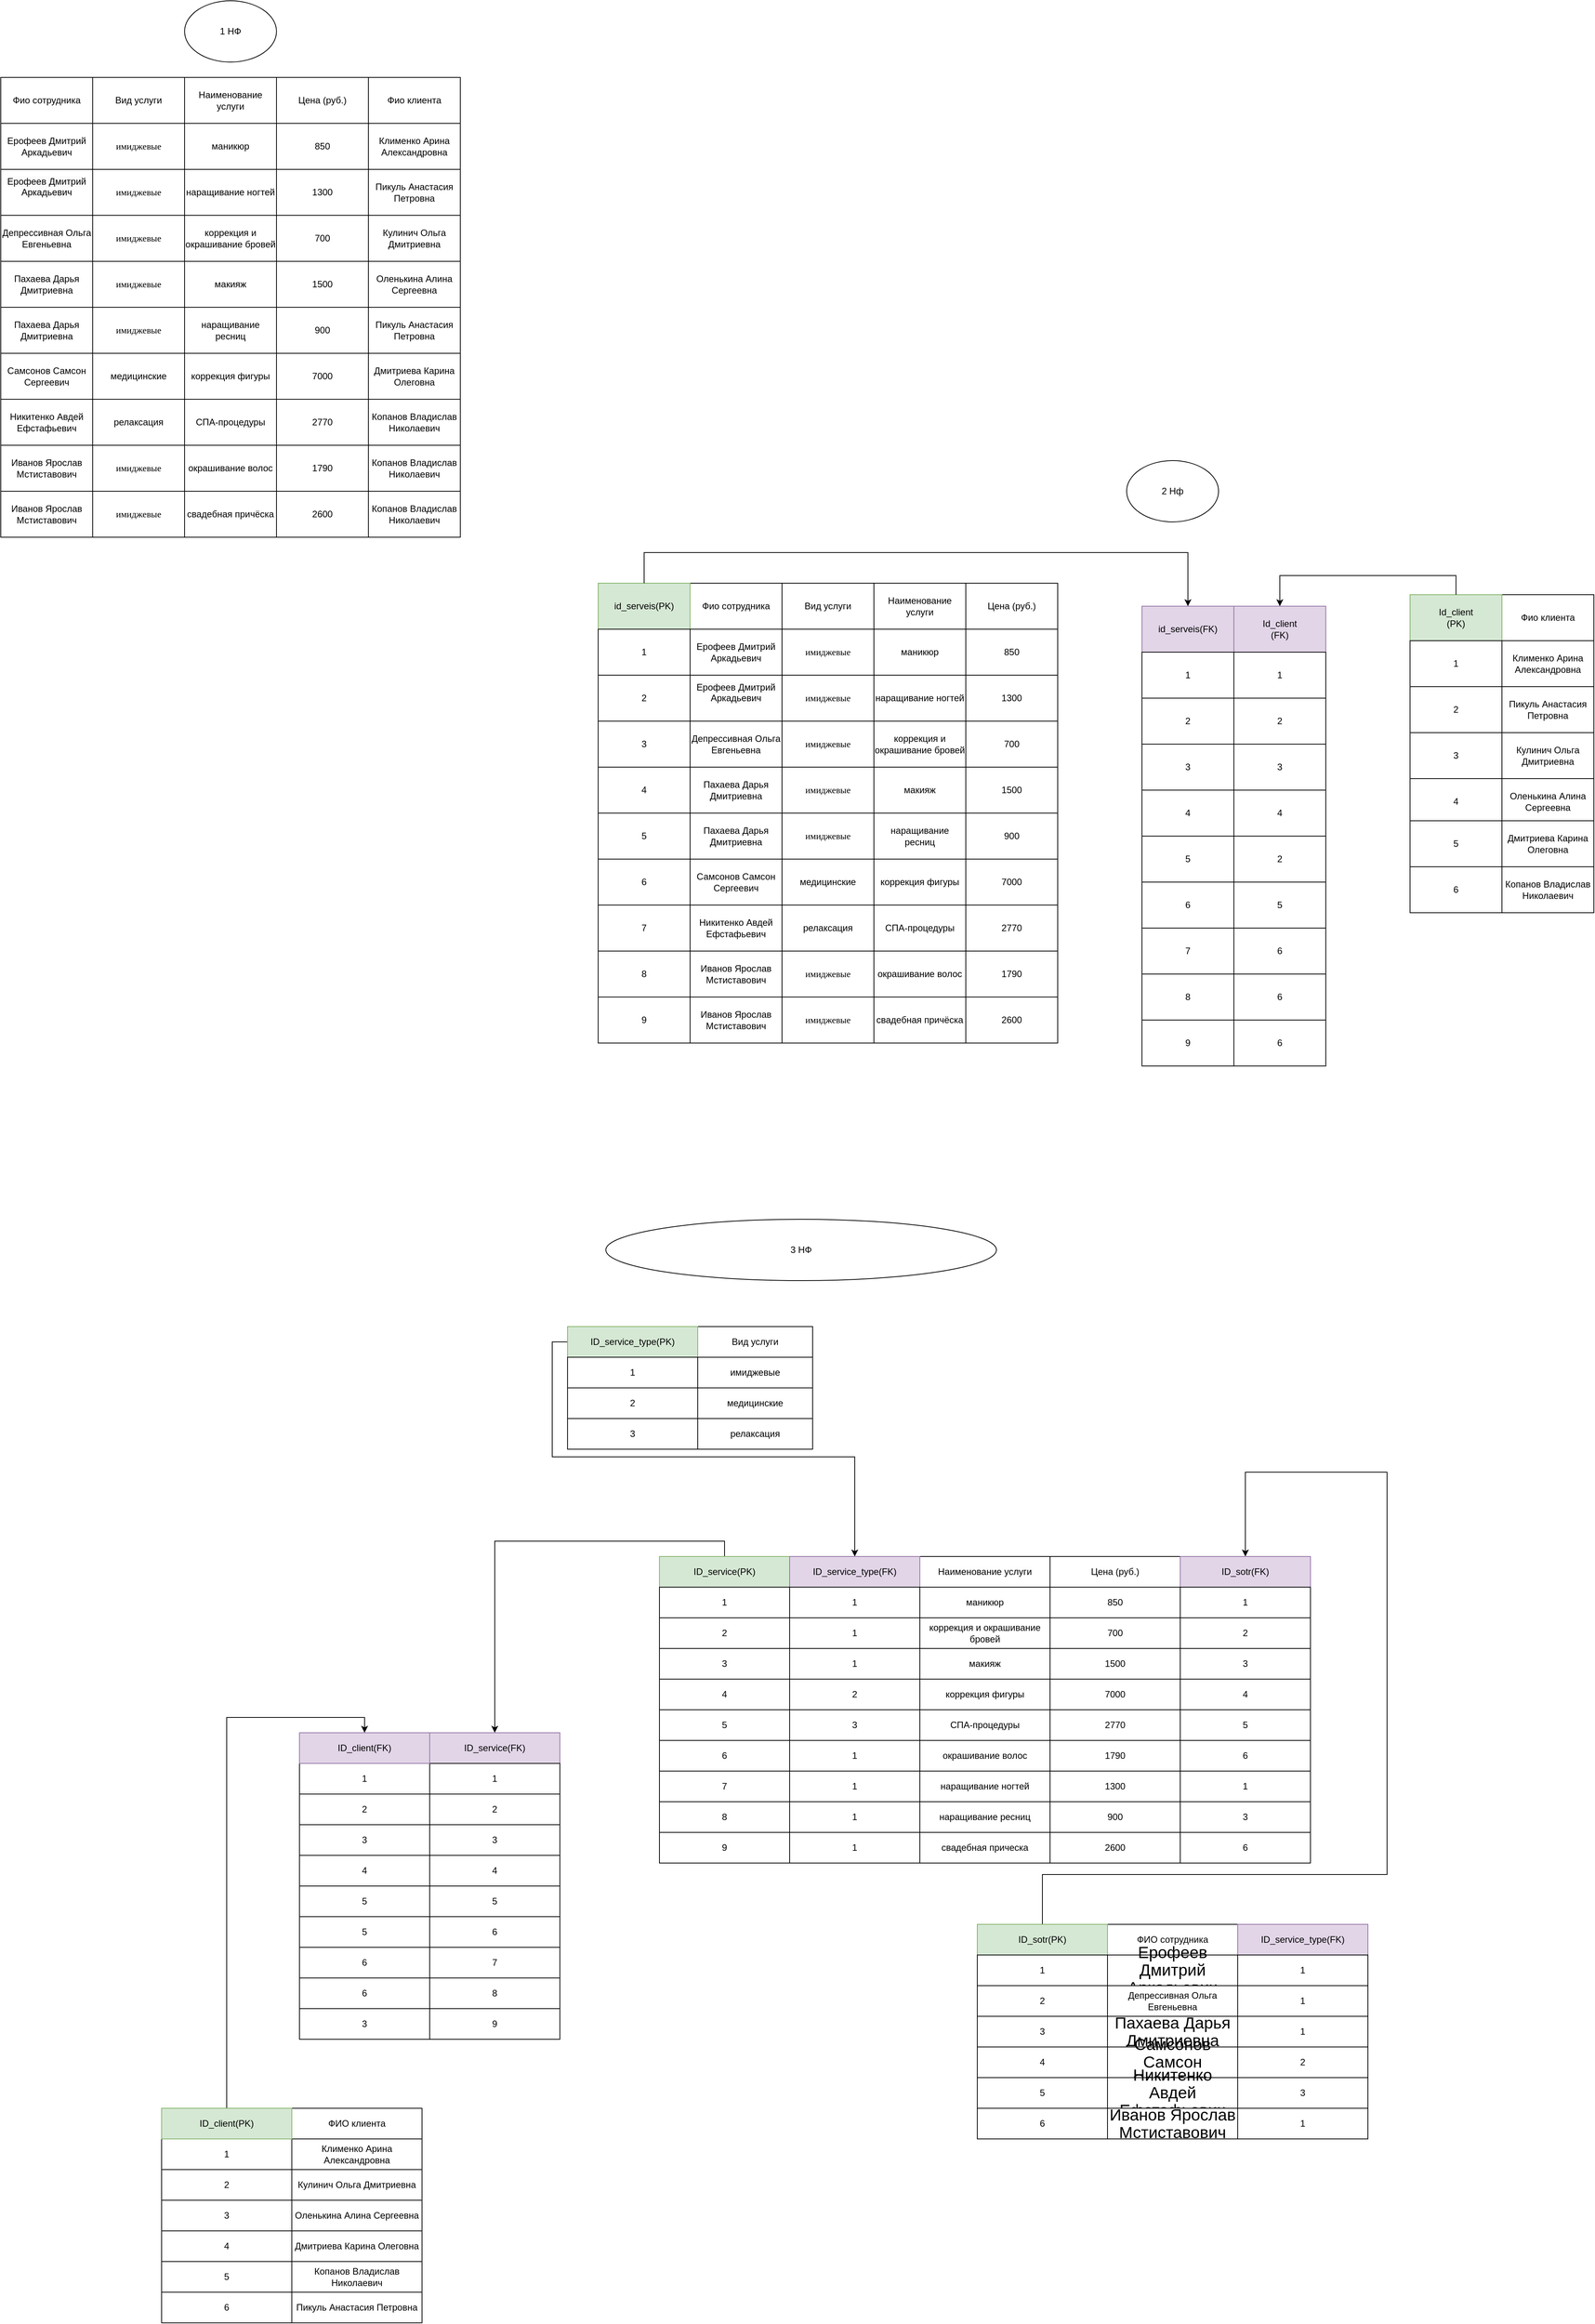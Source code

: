 <mxfile version="20.8.16" type="github">
  <diagram name="Страница 1" id="M4ItLLKpe13sCiYE9jqX">
    <mxGraphModel dx="3750" dy="2238" grid="1" gridSize="10" guides="1" tooltips="1" connect="1" arrows="1" fold="1" page="1" pageScale="1" pageWidth="3300" pageHeight="4681" math="0" shadow="0">
      <root>
        <mxCell id="0" />
        <mxCell id="1" parent="0" />
        <mxCell id="OkVjficWqfKIgETy905t-153" value="2 Нф" style="ellipse;whiteSpace=wrap;html=1;" parent="1" vertex="1">
          <mxGeometry x="1540" y="600" width="120" height="80" as="geometry" />
        </mxCell>
        <mxCell id="OkVjficWqfKIgETy905t-169" value="Фио сотрудника" style="rounded=0;whiteSpace=wrap;html=1;" parent="1" vertex="1">
          <mxGeometry x="70" y="100" width="120" height="60" as="geometry" />
        </mxCell>
        <mxCell id="OkVjficWqfKIgETy905t-170" value="Цена (руб.)" style="rounded=0;whiteSpace=wrap;html=1;" parent="1" vertex="1">
          <mxGeometry x="430" y="100" width="120" height="60" as="geometry" />
        </mxCell>
        <mxCell id="OkVjficWqfKIgETy905t-171" value="Наименование услуги" style="rounded=0;whiteSpace=wrap;html=1;" parent="1" vertex="1">
          <mxGeometry x="310" y="100" width="120" height="60" as="geometry" />
        </mxCell>
        <mxCell id="OkVjficWqfKIgETy905t-172" value="Фио клиента" style="rounded=0;whiteSpace=wrap;html=1;" parent="1" vertex="1">
          <mxGeometry x="550" y="100" width="120" height="60" as="geometry" />
        </mxCell>
        <mxCell id="OkVjficWqfKIgETy905t-173" value="&lt;p align=&quot;center&quot; class=&quot;MsoNormal&quot;&gt;Ерофеев Дмитрий Аркадьевич&lt;/p&gt;" style="rounded=0;whiteSpace=wrap;html=1;" parent="1" vertex="1">
          <mxGeometry x="70" y="160" width="120" height="60" as="geometry" />
        </mxCell>
        <mxCell id="OkVjficWqfKIgETy905t-174" value="&lt;p align=&quot;center&quot; class=&quot;MsoNormal&quot;&gt;Депрессивная Ольга Евгеньевна&lt;/p&gt;" style="rounded=0;whiteSpace=wrap;html=1;" parent="1" vertex="1">
          <mxGeometry x="70" y="280" width="120" height="60" as="geometry" />
        </mxCell>
        <mxCell id="OkVjficWqfKIgETy905t-175" value="&#xa;&lt;span style=&quot;color: rgb(0, 0, 0); font-family: Helvetica; font-size: 12px; font-style: normal; font-variant-ligatures: normal; font-variant-caps: normal; font-weight: 400; letter-spacing: normal; orphans: 2; text-align: -webkit-center; text-indent: 0px; text-transform: none; widows: 2; word-spacing: 0px; -webkit-text-stroke-width: 0px; background-color: rgb(251, 251, 251); text-decoration-thickness: initial; text-decoration-style: initial; text-decoration-color: initial; float: none; display: inline !important;&quot;&gt;Ерофеев Дмитрий Аркадьевич&lt;/span&gt;&#xa;&#xa;" style="rounded=0;whiteSpace=wrap;html=1;" parent="1" vertex="1">
          <mxGeometry x="70" y="220" width="120" height="60" as="geometry" />
        </mxCell>
        <mxCell id="OkVjficWqfKIgETy905t-176" value="&lt;p align=&quot;center&quot; class=&quot;MsoNormal&quot;&gt;Пахаева Дарья Дмитриевна&lt;/p&gt;" style="rounded=0;whiteSpace=wrap;html=1;" parent="1" vertex="1">
          <mxGeometry x="70" y="340" width="120" height="60" as="geometry" />
        </mxCell>
        <mxCell id="OkVjficWqfKIgETy905t-177" value="Пахаева Дарья Дмитриевна" style="rounded=0;whiteSpace=wrap;html=1;" parent="1" vertex="1">
          <mxGeometry x="70" y="400" width="120" height="60" as="geometry" />
        </mxCell>
        <mxCell id="OkVjficWqfKIgETy905t-178" value="&lt;p align=&quot;center&quot; class=&quot;MsoNormal&quot;&gt;Самсонов Самсон Сергеевич&lt;/p&gt;" style="rounded=0;whiteSpace=wrap;html=1;" parent="1" vertex="1">
          <mxGeometry x="70" y="460" width="120" height="60" as="geometry" />
        </mxCell>
        <mxCell id="OkVjficWqfKIgETy905t-179" value="&lt;p align=&quot;center&quot; class=&quot;MsoNormal&quot;&gt;Никитенко Авдей Ефстафьевич&lt;/p&gt;" style="rounded=0;whiteSpace=wrap;html=1;" parent="1" vertex="1">
          <mxGeometry x="70" y="520" width="120" height="60" as="geometry" />
        </mxCell>
        <mxCell id="OkVjficWqfKIgETy905t-180" value="наращивание ногтей" style="rounded=0;whiteSpace=wrap;html=1;" parent="1" vertex="1">
          <mxGeometry x="310" y="220" width="120" height="60" as="geometry" />
        </mxCell>
        <mxCell id="OkVjficWqfKIgETy905t-181" value="&lt;p align=&quot;center&quot; class=&quot;MsoNormal&quot;&gt;коррекция и окрашивание бровей&lt;/p&gt;" style="rounded=0;whiteSpace=wrap;html=1;" parent="1" vertex="1">
          <mxGeometry x="310" y="340" width="120" height="150" as="geometry" />
        </mxCell>
        <mxCell id="OkVjficWqfKIgETy905t-182" value="&lt;p align=&quot;center&quot; class=&quot;MsoNormal&quot;&gt;макияж&lt;/p&gt;" style="rounded=0;whiteSpace=wrap;html=1;" parent="1" vertex="1">
          <mxGeometry x="310" y="340" width="120" height="60" as="geometry" />
        </mxCell>
        <mxCell id="OkVjficWqfKIgETy905t-183" value="&lt;p align=&quot;center&quot; class=&quot;MsoNormal&quot;&gt;наращивание ресниц&lt;/p&gt;" style="rounded=0;whiteSpace=wrap;html=1;" parent="1" vertex="1">
          <mxGeometry x="310" y="400" width="120" height="60" as="geometry" />
        </mxCell>
        <mxCell id="OkVjficWqfKIgETy905t-184" value="&lt;p align=&quot;center&quot; class=&quot;MsoNormal&quot;&gt;коррекция фигуры&lt;/p&gt;" style="rounded=0;whiteSpace=wrap;html=1;" parent="1" vertex="1">
          <mxGeometry x="310" y="460" width="120" height="60" as="geometry" />
        </mxCell>
        <mxCell id="OkVjficWqfKIgETy905t-185" value="&lt;p align=&quot;center&quot; class=&quot;MsoNormal&quot;&gt;1300&lt;/p&gt;" style="rounded=0;whiteSpace=wrap;html=1;" parent="1" vertex="1">
          <mxGeometry x="430" y="220" width="120" height="60" as="geometry" />
        </mxCell>
        <mxCell id="OkVjficWqfKIgETy905t-186" value="&lt;p align=&quot;center&quot; class=&quot;MsoNormal&quot;&gt;850&lt;/p&gt;" style="rounded=0;whiteSpace=wrap;html=1;" parent="1" vertex="1">
          <mxGeometry x="430" y="160" width="120" height="60" as="geometry" />
        </mxCell>
        <mxCell id="OkVjficWqfKIgETy905t-187" value="&lt;p align=&quot;center&quot; class=&quot;MsoNormal&quot;&gt;700&lt;/p&gt;" style="rounded=0;whiteSpace=wrap;html=1;" parent="1" vertex="1">
          <mxGeometry x="430" y="280" width="120" height="60" as="geometry" />
        </mxCell>
        <mxCell id="OkVjficWqfKIgETy905t-188" value="&lt;p align=&quot;center&quot; class=&quot;MsoNormal&quot;&gt;1500&lt;/p&gt;" style="rounded=0;whiteSpace=wrap;html=1;" parent="1" vertex="1">
          <mxGeometry x="430" y="340" width="120" height="60" as="geometry" />
        </mxCell>
        <mxCell id="OkVjficWqfKIgETy905t-189" value="&lt;p align=&quot;center&quot; class=&quot;MsoNormal&quot;&gt;900&lt;/p&gt;" style="rounded=0;whiteSpace=wrap;html=1;" parent="1" vertex="1">
          <mxGeometry x="430" y="400" width="120" height="60" as="geometry" />
        </mxCell>
        <mxCell id="OkVjficWqfKIgETy905t-190" value="&lt;p align=&quot;center&quot; class=&quot;MsoNormal&quot;&gt;7000&lt;/p&gt;" style="rounded=0;whiteSpace=wrap;html=1;" parent="1" vertex="1">
          <mxGeometry x="430" y="460" width="120" height="60" as="geometry" />
        </mxCell>
        <mxCell id="OkVjficWqfKIgETy905t-191" value="&lt;p align=&quot;center&quot; class=&quot;MsoNormal&quot;&gt;Пикуль Анастасия Петровна&lt;/p&gt;" style="rounded=0;whiteSpace=wrap;html=1;" parent="1" vertex="1">
          <mxGeometry x="550" y="220" width="120" height="60" as="geometry" />
        </mxCell>
        <mxCell id="OkVjficWqfKIgETy905t-192" value="&lt;p align=&quot;center&quot; class=&quot;MsoNormal&quot;&gt;Клименко Арина Александровна&lt;/p&gt;" style="rounded=0;whiteSpace=wrap;html=1;" parent="1" vertex="1">
          <mxGeometry x="550" y="160" width="120" height="60" as="geometry" />
        </mxCell>
        <mxCell id="OkVjficWqfKIgETy905t-193" value="&lt;p align=&quot;center&quot; class=&quot;MsoNormal&quot;&gt;Кулинич Ольга Дмитриевна&lt;/p&gt;" style="rounded=0;whiteSpace=wrap;html=1;" parent="1" vertex="1">
          <mxGeometry x="550" y="280" width="120" height="60" as="geometry" />
        </mxCell>
        <mxCell id="OkVjficWqfKIgETy905t-194" value="&lt;p align=&quot;center&quot; class=&quot;MsoNormal&quot;&gt;Оленькина Алина Сергеевна&lt;/p&gt;" style="rounded=0;whiteSpace=wrap;html=1;" parent="1" vertex="1">
          <mxGeometry x="550" y="340" width="120" height="60" as="geometry" />
        </mxCell>
        <mxCell id="OkVjficWqfKIgETy905t-195" value="&lt;p align=&quot;center&quot; class=&quot;MsoNormal&quot;&gt;Пикуль Анастасия Петровна&lt;/p&gt;" style="rounded=0;whiteSpace=wrap;html=1;" parent="1" vertex="1">
          <mxGeometry x="550" y="400" width="120" height="60" as="geometry" />
        </mxCell>
        <mxCell id="OkVjficWqfKIgETy905t-196" value="&lt;p align=&quot;center&quot; class=&quot;MsoNormal&quot;&gt;Дмитриева Карина Олеговна&lt;/p&gt;" style="rounded=0;whiteSpace=wrap;html=1;" parent="1" vertex="1">
          <mxGeometry x="550" y="460" width="120" height="60" as="geometry" />
        </mxCell>
        <mxCell id="OkVjficWqfKIgETy905t-197" value="&lt;p align=&quot;center&quot; class=&quot;MsoNormal&quot;&gt;СПА-процедуры&lt;/p&gt;" style="rounded=0;whiteSpace=wrap;html=1;" parent="1" vertex="1">
          <mxGeometry x="310" y="520" width="120" height="60" as="geometry" />
        </mxCell>
        <mxCell id="OkVjficWqfKIgETy905t-198" value="&lt;p align=&quot;center&quot; class=&quot;MsoNormal&quot;&gt;2770&lt;/p&gt;" style="rounded=0;whiteSpace=wrap;html=1;" parent="1" vertex="1">
          <mxGeometry x="430" y="520" width="120" height="60" as="geometry" />
        </mxCell>
        <mxCell id="OkVjficWqfKIgETy905t-199" value="&lt;p align=&quot;center&quot; class=&quot;MsoNormal&quot;&gt;Копанов Владислав Николаевич&lt;/p&gt;" style="rounded=0;whiteSpace=wrap;html=1;" parent="1" vertex="1">
          <mxGeometry x="550" y="520" width="120" height="60" as="geometry" />
        </mxCell>
        <mxCell id="OkVjficWqfKIgETy905t-200" value="&lt;p align=&quot;center&quot; class=&quot;MsoNormal&quot;&gt;Иванов Ярослав Мстиставович&lt;/p&gt;" style="rounded=0;whiteSpace=wrap;html=1;" parent="1" vertex="1">
          <mxGeometry x="70" y="580" width="120" height="60" as="geometry" />
        </mxCell>
        <mxCell id="OkVjficWqfKIgETy905t-201" value="&lt;p align=&quot;center&quot; class=&quot;MsoNormal&quot;&gt;окрашивание волос&lt;/p&gt;" style="rounded=0;whiteSpace=wrap;html=1;" parent="1" vertex="1">
          <mxGeometry x="310" y="580" width="120" height="60" as="geometry" />
        </mxCell>
        <mxCell id="OkVjficWqfKIgETy905t-202" value="&lt;p align=&quot;center&quot; class=&quot;MsoNormal&quot;&gt;1790&lt;/p&gt;" style="rounded=0;whiteSpace=wrap;html=1;" parent="1" vertex="1">
          <mxGeometry x="430" y="580" width="120" height="60" as="geometry" />
        </mxCell>
        <mxCell id="OkVjficWqfKIgETy905t-203" value="&lt;p align=&quot;center&quot; class=&quot;MsoNormal&quot;&gt;Копанов Владислав Николаевич&lt;/p&gt;" style="rounded=0;whiteSpace=wrap;html=1;" parent="1" vertex="1">
          <mxGeometry x="550" y="580" width="120" height="60" as="geometry" />
        </mxCell>
        <mxCell id="OkVjficWqfKIgETy905t-204" value="&lt;p align=&quot;center&quot; class=&quot;MsoNormal&quot;&gt;Иванов Ярослав Мстиставович&lt;br&gt;&lt;/p&gt;" style="rounded=0;whiteSpace=wrap;html=1;" parent="1" vertex="1">
          <mxGeometry x="70" y="640" width="120" height="60" as="geometry" />
        </mxCell>
        <mxCell id="OkVjficWqfKIgETy905t-205" value="&lt;p align=&quot;center&quot; class=&quot;MsoNormal&quot;&gt;свадебная причёска&lt;/p&gt;" style="rounded=0;whiteSpace=wrap;html=1;" parent="1" vertex="1">
          <mxGeometry x="310" y="640" width="120" height="60" as="geometry" />
        </mxCell>
        <mxCell id="OkVjficWqfKIgETy905t-206" value="&lt;p align=&quot;center&quot; class=&quot;MsoNormal&quot;&gt;2600&lt;/p&gt;" style="rounded=0;whiteSpace=wrap;html=1;" parent="1" vertex="1">
          <mxGeometry x="430" y="640" width="120" height="60" as="geometry" />
        </mxCell>
        <mxCell id="OkVjficWqfKIgETy905t-207" value="&lt;p align=&quot;center&quot; class=&quot;MsoNormal&quot;&gt;Копанов Владислав Николаевич&lt;/p&gt;" style="rounded=0;whiteSpace=wrap;html=1;" parent="1" vertex="1">
          <mxGeometry x="550" y="640" width="120" height="60" as="geometry" />
        </mxCell>
        <mxCell id="OkVjficWqfKIgETy905t-208" value="маникюр" style="rounded=0;whiteSpace=wrap;html=1;" parent="1" vertex="1">
          <mxGeometry x="310" y="160" width="120" height="60" as="geometry" />
        </mxCell>
        <mxCell id="OkVjficWqfKIgETy905t-209" value="коррекция и окрашивание бровей" style="rounded=0;whiteSpace=wrap;html=1;" parent="1" vertex="1">
          <mxGeometry x="310" y="280" width="120" height="60" as="geometry" />
        </mxCell>
        <mxCell id="OkVjficWqfKIgETy905t-210" value="Вид услуги" style="rounded=0;whiteSpace=wrap;html=1;" parent="1" vertex="1">
          <mxGeometry x="190" y="100" width="120" height="60" as="geometry" />
        </mxCell>
        <mxCell id="OkVjficWqfKIgETy905t-211" value="&lt;p style=&quot;border-color: var(--border-color);&quot; align=&quot;center&quot; class=&quot;MsoNormal&quot;&gt;&lt;font style=&quot;border-color: var(--border-color);&quot; face=&quot;Verdana&quot;&gt;имиджевые&lt;/font&gt;&lt;/p&gt;&lt;font style=&quot;border-color: var(--border-color);&quot; face=&quot;Verdana&quot;&gt;&lt;/font&gt;" style="rounded=0;whiteSpace=wrap;html=1;" parent="1" vertex="1">
          <mxGeometry x="190" y="160" width="120" height="60" as="geometry" />
        </mxCell>
        <mxCell id="OkVjficWqfKIgETy905t-212" value="&lt;p align=&quot;center&quot; class=&quot;MsoNormal&quot;&gt;медицинские&lt;/p&gt;" style="rounded=0;whiteSpace=wrap;html=1;" parent="1" vertex="1">
          <mxGeometry x="190" y="460" width="120" height="60" as="geometry" />
        </mxCell>
        <mxCell id="OkVjficWqfKIgETy905t-213" value="&lt;p align=&quot;center&quot; class=&quot;MsoNormal&quot;&gt;релаксация&lt;/p&gt;" style="rounded=0;whiteSpace=wrap;html=1;" parent="1" vertex="1">
          <mxGeometry x="190" y="520" width="120" height="60" as="geometry" />
        </mxCell>
        <mxCell id="OkVjficWqfKIgETy905t-214" value="&lt;p style=&quot;border-color: var(--border-color);&quot; align=&quot;center&quot; class=&quot;MsoNormal&quot;&gt;&lt;font style=&quot;border-color: var(--border-color);&quot; face=&quot;Verdana&quot;&gt;имиджевые&lt;/font&gt;&lt;/p&gt;&lt;font style=&quot;border-color: var(--border-color);&quot; face=&quot;Verdana&quot;&gt;&lt;/font&gt;" style="rounded=0;whiteSpace=wrap;html=1;" parent="1" vertex="1">
          <mxGeometry x="190" y="220" width="120" height="60" as="geometry" />
        </mxCell>
        <mxCell id="OkVjficWqfKIgETy905t-215" value="&lt;p style=&quot;border-color: var(--border-color);&quot; align=&quot;center&quot; class=&quot;MsoNormal&quot;&gt;&lt;font style=&quot;border-color: var(--border-color);&quot; face=&quot;Verdana&quot;&gt;имиджевые&lt;/font&gt;&lt;/p&gt;&lt;font style=&quot;border-color: var(--border-color);&quot; face=&quot;Verdana&quot;&gt;&lt;/font&gt;" style="rounded=0;whiteSpace=wrap;html=1;" parent="1" vertex="1">
          <mxGeometry x="190" y="280" width="120" height="60" as="geometry" />
        </mxCell>
        <mxCell id="OkVjficWqfKIgETy905t-216" value="&lt;p style=&quot;border-color: var(--border-color);&quot; align=&quot;center&quot; class=&quot;MsoNormal&quot;&gt;&lt;font style=&quot;border-color: var(--border-color);&quot; face=&quot;Verdana&quot;&gt;имиджевые&lt;/font&gt;&lt;/p&gt;&lt;font style=&quot;border-color: var(--border-color);&quot; face=&quot;Verdana&quot;&gt;&lt;/font&gt;" style="rounded=0;whiteSpace=wrap;html=1;" parent="1" vertex="1">
          <mxGeometry x="190" y="340" width="120" height="60" as="geometry" />
        </mxCell>
        <mxCell id="OkVjficWqfKIgETy905t-217" value="&lt;p style=&quot;border-color: var(--border-color);&quot; align=&quot;center&quot; class=&quot;MsoNormal&quot;&gt;&lt;font style=&quot;border-color: var(--border-color);&quot; face=&quot;Verdana&quot;&gt;имиджевые&lt;/font&gt;&lt;/p&gt;&lt;font style=&quot;border-color: var(--border-color);&quot; face=&quot;Verdana&quot;&gt;&lt;/font&gt;" style="rounded=0;whiteSpace=wrap;html=1;" parent="1" vertex="1">
          <mxGeometry x="190" y="580" width="120" height="60" as="geometry" />
        </mxCell>
        <mxCell id="OkVjficWqfKIgETy905t-218" value="&lt;p style=&quot;border-color: var(--border-color);&quot; align=&quot;center&quot; class=&quot;MsoNormal&quot;&gt;&lt;font style=&quot;border-color: var(--border-color);&quot; face=&quot;Verdana&quot;&gt;имиджевые&lt;/font&gt;&lt;/p&gt;&lt;font style=&quot;border-color: var(--border-color);&quot; face=&quot;Verdana&quot;&gt;&lt;/font&gt;" style="rounded=0;whiteSpace=wrap;html=1;" parent="1" vertex="1">
          <mxGeometry x="190" y="640" width="120" height="60" as="geometry" />
        </mxCell>
        <mxCell id="OkVjficWqfKIgETy905t-219" value="&lt;p style=&quot;border-color: var(--border-color);&quot; align=&quot;center&quot; class=&quot;MsoNormal&quot;&gt;&lt;font style=&quot;border-color: var(--border-color);&quot; face=&quot;Verdana&quot;&gt;имиджевые&lt;/font&gt;&lt;/p&gt;&lt;font style=&quot;border-color: var(--border-color);&quot; face=&quot;Verdana&quot;&gt;&lt;/font&gt;" style="rounded=0;whiteSpace=wrap;html=1;" parent="1" vertex="1">
          <mxGeometry x="190" y="400" width="120" height="60" as="geometry" />
        </mxCell>
        <mxCell id="OkVjficWqfKIgETy905t-220" value="1 НФ" style="ellipse;whiteSpace=wrap;html=1;" parent="1" vertex="1">
          <mxGeometry x="310" width="120" height="80" as="geometry" />
        </mxCell>
        <mxCell id="OkVjficWqfKIgETy905t-308" value="3 НФ" style="ellipse;whiteSpace=wrap;html=1;" parent="1" vertex="1">
          <mxGeometry x="860" y="1590" width="510" height="80" as="geometry" />
        </mxCell>
        <mxCell id="AXgFEZA35RrrEJnlIN6--1197" value="Фио сотрудника" style="rounded=0;whiteSpace=wrap;html=1;" vertex="1" parent="1">
          <mxGeometry x="970" y="760" width="120" height="60" as="geometry" />
        </mxCell>
        <mxCell id="AXgFEZA35RrrEJnlIN6--1198" value="Цена (руб.)" style="rounded=0;whiteSpace=wrap;html=1;" vertex="1" parent="1">
          <mxGeometry x="1330" y="760" width="120" height="60" as="geometry" />
        </mxCell>
        <mxCell id="AXgFEZA35RrrEJnlIN6--1199" value="Наименование услуги" style="rounded=0;whiteSpace=wrap;html=1;" vertex="1" parent="1">
          <mxGeometry x="1210" y="760" width="120" height="60" as="geometry" />
        </mxCell>
        <mxCell id="AXgFEZA35RrrEJnlIN6--1200" value="Фио клиента" style="rounded=0;whiteSpace=wrap;html=1;" vertex="1" parent="1">
          <mxGeometry x="2030" y="775" width="120" height="60" as="geometry" />
        </mxCell>
        <mxCell id="AXgFEZA35RrrEJnlIN6--1201" value="&lt;p align=&quot;center&quot; class=&quot;MsoNormal&quot;&gt;Ерофеев Дмитрий Аркадьевич&lt;/p&gt;" style="rounded=0;whiteSpace=wrap;html=1;" vertex="1" parent="1">
          <mxGeometry x="970" y="820" width="120" height="60" as="geometry" />
        </mxCell>
        <mxCell id="AXgFEZA35RrrEJnlIN6--1202" value="&lt;p align=&quot;center&quot; class=&quot;MsoNormal&quot;&gt;Депрессивная Ольга Евгеньевна&lt;/p&gt;" style="rounded=0;whiteSpace=wrap;html=1;" vertex="1" parent="1">
          <mxGeometry x="970" y="940" width="120" height="60" as="geometry" />
        </mxCell>
        <mxCell id="AXgFEZA35RrrEJnlIN6--1203" value="&#xa;&lt;span style=&quot;color: rgb(0, 0, 0); font-family: Helvetica; font-size: 12px; font-style: normal; font-variant-ligatures: normal; font-variant-caps: normal; font-weight: 400; letter-spacing: normal; orphans: 2; text-align: -webkit-center; text-indent: 0px; text-transform: none; widows: 2; word-spacing: 0px; -webkit-text-stroke-width: 0px; background-color: rgb(251, 251, 251); text-decoration-thickness: initial; text-decoration-style: initial; text-decoration-color: initial; float: none; display: inline !important;&quot;&gt;Ерофеев Дмитрий Аркадьевич&lt;/span&gt;&#xa;&#xa;" style="rounded=0;whiteSpace=wrap;html=1;" vertex="1" parent="1">
          <mxGeometry x="970" y="880" width="120" height="60" as="geometry" />
        </mxCell>
        <mxCell id="AXgFEZA35RrrEJnlIN6--1204" value="&lt;p align=&quot;center&quot; class=&quot;MsoNormal&quot;&gt;Пахаева Дарья Дмитриевна&lt;/p&gt;" style="rounded=0;whiteSpace=wrap;html=1;" vertex="1" parent="1">
          <mxGeometry x="970" y="1000" width="120" height="60" as="geometry" />
        </mxCell>
        <mxCell id="AXgFEZA35RrrEJnlIN6--1205" value="Пахаева Дарья Дмитриевна" style="rounded=0;whiteSpace=wrap;html=1;" vertex="1" parent="1">
          <mxGeometry x="970" y="1060" width="120" height="60" as="geometry" />
        </mxCell>
        <mxCell id="AXgFEZA35RrrEJnlIN6--1206" value="&lt;p align=&quot;center&quot; class=&quot;MsoNormal&quot;&gt;Самсонов Самсон Сергеевич&lt;/p&gt;" style="rounded=0;whiteSpace=wrap;html=1;" vertex="1" parent="1">
          <mxGeometry x="970" y="1120" width="120" height="60" as="geometry" />
        </mxCell>
        <mxCell id="AXgFEZA35RrrEJnlIN6--1207" value="&lt;p align=&quot;center&quot; class=&quot;MsoNormal&quot;&gt;Никитенко Авдей Ефстафьевич&lt;/p&gt;" style="rounded=0;whiteSpace=wrap;html=1;" vertex="1" parent="1">
          <mxGeometry x="970" y="1180" width="120" height="60" as="geometry" />
        </mxCell>
        <mxCell id="AXgFEZA35RrrEJnlIN6--1208" value="наращивание ногтей" style="rounded=0;whiteSpace=wrap;html=1;" vertex="1" parent="1">
          <mxGeometry x="1210" y="880" width="120" height="60" as="geometry" />
        </mxCell>
        <mxCell id="AXgFEZA35RrrEJnlIN6--1209" value="&lt;p align=&quot;center&quot; class=&quot;MsoNormal&quot;&gt;коррекция и окрашивание бровей&lt;/p&gt;" style="rounded=0;whiteSpace=wrap;html=1;" vertex="1" parent="1">
          <mxGeometry x="1210" y="1000" width="120" height="150" as="geometry" />
        </mxCell>
        <mxCell id="AXgFEZA35RrrEJnlIN6--1210" value="&lt;p align=&quot;center&quot; class=&quot;MsoNormal&quot;&gt;макияж&lt;/p&gt;" style="rounded=0;whiteSpace=wrap;html=1;" vertex="1" parent="1">
          <mxGeometry x="1210" y="1000" width="120" height="60" as="geometry" />
        </mxCell>
        <mxCell id="AXgFEZA35RrrEJnlIN6--1211" value="&lt;p align=&quot;center&quot; class=&quot;MsoNormal&quot;&gt;наращивание ресниц&lt;/p&gt;" style="rounded=0;whiteSpace=wrap;html=1;" vertex="1" parent="1">
          <mxGeometry x="1210" y="1060" width="120" height="60" as="geometry" />
        </mxCell>
        <mxCell id="AXgFEZA35RrrEJnlIN6--1212" value="&lt;p align=&quot;center&quot; class=&quot;MsoNormal&quot;&gt;коррекция фигуры&lt;/p&gt;" style="rounded=0;whiteSpace=wrap;html=1;" vertex="1" parent="1">
          <mxGeometry x="1210" y="1120" width="120" height="60" as="geometry" />
        </mxCell>
        <mxCell id="AXgFEZA35RrrEJnlIN6--1213" value="&lt;p align=&quot;center&quot; class=&quot;MsoNormal&quot;&gt;1300&lt;/p&gt;" style="rounded=0;whiteSpace=wrap;html=1;" vertex="1" parent="1">
          <mxGeometry x="1330" y="880" width="120" height="60" as="geometry" />
        </mxCell>
        <mxCell id="AXgFEZA35RrrEJnlIN6--1214" value="&lt;p align=&quot;center&quot; class=&quot;MsoNormal&quot;&gt;850&lt;/p&gt;" style="rounded=0;whiteSpace=wrap;html=1;" vertex="1" parent="1">
          <mxGeometry x="1330" y="820" width="120" height="60" as="geometry" />
        </mxCell>
        <mxCell id="AXgFEZA35RrrEJnlIN6--1215" value="&lt;p align=&quot;center&quot; class=&quot;MsoNormal&quot;&gt;700&lt;/p&gt;" style="rounded=0;whiteSpace=wrap;html=1;" vertex="1" parent="1">
          <mxGeometry x="1330" y="940" width="120" height="60" as="geometry" />
        </mxCell>
        <mxCell id="AXgFEZA35RrrEJnlIN6--1216" value="&lt;p align=&quot;center&quot; class=&quot;MsoNormal&quot;&gt;1500&lt;/p&gt;" style="rounded=0;whiteSpace=wrap;html=1;" vertex="1" parent="1">
          <mxGeometry x="1330" y="1000" width="120" height="60" as="geometry" />
        </mxCell>
        <mxCell id="AXgFEZA35RrrEJnlIN6--1217" value="&lt;p align=&quot;center&quot; class=&quot;MsoNormal&quot;&gt;900&lt;/p&gt;" style="rounded=0;whiteSpace=wrap;html=1;" vertex="1" parent="1">
          <mxGeometry x="1330" y="1060" width="120" height="60" as="geometry" />
        </mxCell>
        <mxCell id="AXgFEZA35RrrEJnlIN6--1218" value="&lt;p align=&quot;center&quot; class=&quot;MsoNormal&quot;&gt;7000&lt;/p&gt;" style="rounded=0;whiteSpace=wrap;html=1;" vertex="1" parent="1">
          <mxGeometry x="1330" y="1120" width="120" height="60" as="geometry" />
        </mxCell>
        <mxCell id="AXgFEZA35RrrEJnlIN6--1219" value="&lt;p align=&quot;center&quot; class=&quot;MsoNormal&quot;&gt;Пикуль Анастасия Петровна&lt;/p&gt;" style="rounded=0;whiteSpace=wrap;html=1;" vertex="1" parent="1">
          <mxGeometry x="2030" y="895" width="120" height="60" as="geometry" />
        </mxCell>
        <mxCell id="AXgFEZA35RrrEJnlIN6--1220" value="&lt;p align=&quot;center&quot; class=&quot;MsoNormal&quot;&gt;Клименко Арина Александровна&lt;/p&gt;" style="rounded=0;whiteSpace=wrap;html=1;" vertex="1" parent="1">
          <mxGeometry x="2030" y="835" width="120" height="60" as="geometry" />
        </mxCell>
        <mxCell id="AXgFEZA35RrrEJnlIN6--1221" value="&lt;p align=&quot;center&quot; class=&quot;MsoNormal&quot;&gt;Кулинич Ольга Дмитриевна&lt;/p&gt;" style="rounded=0;whiteSpace=wrap;html=1;" vertex="1" parent="1">
          <mxGeometry x="2030" y="955" width="120" height="60" as="geometry" />
        </mxCell>
        <mxCell id="AXgFEZA35RrrEJnlIN6--1222" value="&lt;p align=&quot;center&quot; class=&quot;MsoNormal&quot;&gt;Оленькина Алина Сергеевна&lt;/p&gt;" style="rounded=0;whiteSpace=wrap;html=1;" vertex="1" parent="1">
          <mxGeometry x="2030" y="1015" width="120" height="60" as="geometry" />
        </mxCell>
        <mxCell id="AXgFEZA35RrrEJnlIN6--1224" value="&lt;p align=&quot;center&quot; class=&quot;MsoNormal&quot;&gt;Дмитриева Карина Олеговна&lt;/p&gt;" style="rounded=0;whiteSpace=wrap;html=1;" vertex="1" parent="1">
          <mxGeometry x="2030" y="1070" width="120" height="60" as="geometry" />
        </mxCell>
        <mxCell id="AXgFEZA35RrrEJnlIN6--1225" value="&lt;p align=&quot;center&quot; class=&quot;MsoNormal&quot;&gt;СПА-процедуры&lt;/p&gt;" style="rounded=0;whiteSpace=wrap;html=1;" vertex="1" parent="1">
          <mxGeometry x="1210" y="1180" width="120" height="60" as="geometry" />
        </mxCell>
        <mxCell id="AXgFEZA35RrrEJnlIN6--1226" value="&lt;p align=&quot;center&quot; class=&quot;MsoNormal&quot;&gt;2770&lt;/p&gt;" style="rounded=0;whiteSpace=wrap;html=1;" vertex="1" parent="1">
          <mxGeometry x="1330" y="1180" width="120" height="60" as="geometry" />
        </mxCell>
        <mxCell id="AXgFEZA35RrrEJnlIN6--1227" value="&lt;p align=&quot;center&quot; class=&quot;MsoNormal&quot;&gt;Копанов Владислав Николаевич&lt;/p&gt;" style="rounded=0;whiteSpace=wrap;html=1;" vertex="1" parent="1">
          <mxGeometry x="2030" y="1130" width="120" height="60" as="geometry" />
        </mxCell>
        <mxCell id="AXgFEZA35RrrEJnlIN6--1228" value="&lt;p align=&quot;center&quot; class=&quot;MsoNormal&quot;&gt;Иванов Ярослав Мстиставович&lt;/p&gt;" style="rounded=0;whiteSpace=wrap;html=1;" vertex="1" parent="1">
          <mxGeometry x="970" y="1240" width="120" height="60" as="geometry" />
        </mxCell>
        <mxCell id="AXgFEZA35RrrEJnlIN6--1229" value="&lt;p align=&quot;center&quot; class=&quot;MsoNormal&quot;&gt;окрашивание волос&lt;/p&gt;" style="rounded=0;whiteSpace=wrap;html=1;" vertex="1" parent="1">
          <mxGeometry x="1210" y="1240" width="120" height="60" as="geometry" />
        </mxCell>
        <mxCell id="AXgFEZA35RrrEJnlIN6--1230" value="&lt;p align=&quot;center&quot; class=&quot;MsoNormal&quot;&gt;1790&lt;/p&gt;" style="rounded=0;whiteSpace=wrap;html=1;" vertex="1" parent="1">
          <mxGeometry x="1330" y="1240" width="120" height="60" as="geometry" />
        </mxCell>
        <mxCell id="AXgFEZA35RrrEJnlIN6--1232" value="&lt;p align=&quot;center&quot; class=&quot;MsoNormal&quot;&gt;Иванов Ярослав Мстиставович&lt;br&gt;&lt;/p&gt;" style="rounded=0;whiteSpace=wrap;html=1;" vertex="1" parent="1">
          <mxGeometry x="970" y="1300" width="120" height="60" as="geometry" />
        </mxCell>
        <mxCell id="AXgFEZA35RrrEJnlIN6--1233" value="&lt;p align=&quot;center&quot; class=&quot;MsoNormal&quot;&gt;свадебная причёска&lt;/p&gt;" style="rounded=0;whiteSpace=wrap;html=1;" vertex="1" parent="1">
          <mxGeometry x="1210" y="1300" width="120" height="60" as="geometry" />
        </mxCell>
        <mxCell id="AXgFEZA35RrrEJnlIN6--1234" value="&lt;p align=&quot;center&quot; class=&quot;MsoNormal&quot;&gt;2600&lt;/p&gt;" style="rounded=0;whiteSpace=wrap;html=1;" vertex="1" parent="1">
          <mxGeometry x="1330" y="1300" width="120" height="60" as="geometry" />
        </mxCell>
        <mxCell id="AXgFEZA35RrrEJnlIN6--1236" value="маникюр" style="rounded=0;whiteSpace=wrap;html=1;" vertex="1" parent="1">
          <mxGeometry x="1210" y="820" width="120" height="60" as="geometry" />
        </mxCell>
        <mxCell id="AXgFEZA35RrrEJnlIN6--1237" value="коррекция и окрашивание бровей" style="rounded=0;whiteSpace=wrap;html=1;" vertex="1" parent="1">
          <mxGeometry x="1210" y="940" width="120" height="60" as="geometry" />
        </mxCell>
        <mxCell id="AXgFEZA35RrrEJnlIN6--1238" value="Вид услуги" style="rounded=0;whiteSpace=wrap;html=1;" vertex="1" parent="1">
          <mxGeometry x="1090" y="760" width="120" height="60" as="geometry" />
        </mxCell>
        <mxCell id="AXgFEZA35RrrEJnlIN6--1239" value="&lt;p style=&quot;border-color: var(--border-color);&quot; align=&quot;center&quot; class=&quot;MsoNormal&quot;&gt;&lt;font style=&quot;border-color: var(--border-color);&quot; face=&quot;Verdana&quot;&gt;имиджевые&lt;/font&gt;&lt;/p&gt;&lt;font style=&quot;border-color: var(--border-color);&quot; face=&quot;Verdana&quot;&gt;&lt;/font&gt;" style="rounded=0;whiteSpace=wrap;html=1;" vertex="1" parent="1">
          <mxGeometry x="1090" y="820" width="120" height="60" as="geometry" />
        </mxCell>
        <mxCell id="AXgFEZA35RrrEJnlIN6--1240" value="&lt;p align=&quot;center&quot; class=&quot;MsoNormal&quot;&gt;медицинские&lt;/p&gt;" style="rounded=0;whiteSpace=wrap;html=1;" vertex="1" parent="1">
          <mxGeometry x="1090" y="1120" width="120" height="60" as="geometry" />
        </mxCell>
        <mxCell id="AXgFEZA35RrrEJnlIN6--1241" value="&lt;p align=&quot;center&quot; class=&quot;MsoNormal&quot;&gt;релаксация&lt;/p&gt;" style="rounded=0;whiteSpace=wrap;html=1;" vertex="1" parent="1">
          <mxGeometry x="1090" y="1180" width="120" height="60" as="geometry" />
        </mxCell>
        <mxCell id="AXgFEZA35RrrEJnlIN6--1242" value="&lt;p style=&quot;border-color: var(--border-color);&quot; align=&quot;center&quot; class=&quot;MsoNormal&quot;&gt;&lt;font style=&quot;border-color: var(--border-color);&quot; face=&quot;Verdana&quot;&gt;имиджевые&lt;/font&gt;&lt;/p&gt;&lt;font style=&quot;border-color: var(--border-color);&quot; face=&quot;Verdana&quot;&gt;&lt;/font&gt;" style="rounded=0;whiteSpace=wrap;html=1;" vertex="1" parent="1">
          <mxGeometry x="1090" y="880" width="120" height="60" as="geometry" />
        </mxCell>
        <mxCell id="AXgFEZA35RrrEJnlIN6--1243" value="&lt;p style=&quot;border-color: var(--border-color);&quot; align=&quot;center&quot; class=&quot;MsoNormal&quot;&gt;&lt;font style=&quot;border-color: var(--border-color);&quot; face=&quot;Verdana&quot;&gt;имиджевые&lt;/font&gt;&lt;/p&gt;&lt;font style=&quot;border-color: var(--border-color);&quot; face=&quot;Verdana&quot;&gt;&lt;/font&gt;" style="rounded=0;whiteSpace=wrap;html=1;" vertex="1" parent="1">
          <mxGeometry x="1090" y="940" width="120" height="60" as="geometry" />
        </mxCell>
        <mxCell id="AXgFEZA35RrrEJnlIN6--1244" value="&lt;p style=&quot;border-color: var(--border-color);&quot; align=&quot;center&quot; class=&quot;MsoNormal&quot;&gt;&lt;font style=&quot;border-color: var(--border-color);&quot; face=&quot;Verdana&quot;&gt;имиджевые&lt;/font&gt;&lt;/p&gt;&lt;font style=&quot;border-color: var(--border-color);&quot; face=&quot;Verdana&quot;&gt;&lt;/font&gt;" style="rounded=0;whiteSpace=wrap;html=1;" vertex="1" parent="1">
          <mxGeometry x="1090" y="1000" width="120" height="60" as="geometry" />
        </mxCell>
        <mxCell id="AXgFEZA35RrrEJnlIN6--1245" value="&lt;p style=&quot;border-color: var(--border-color);&quot; align=&quot;center&quot; class=&quot;MsoNormal&quot;&gt;&lt;font style=&quot;border-color: var(--border-color);&quot; face=&quot;Verdana&quot;&gt;имиджевые&lt;/font&gt;&lt;/p&gt;&lt;font style=&quot;border-color: var(--border-color);&quot; face=&quot;Verdana&quot;&gt;&lt;/font&gt;" style="rounded=0;whiteSpace=wrap;html=1;" vertex="1" parent="1">
          <mxGeometry x="1090" y="1240" width="120" height="60" as="geometry" />
        </mxCell>
        <mxCell id="AXgFEZA35RrrEJnlIN6--1246" value="&lt;p style=&quot;border-color: var(--border-color);&quot; align=&quot;center&quot; class=&quot;MsoNormal&quot;&gt;&lt;font style=&quot;border-color: var(--border-color);&quot; face=&quot;Verdana&quot;&gt;имиджевые&lt;/font&gt;&lt;/p&gt;&lt;font style=&quot;border-color: var(--border-color);&quot; face=&quot;Verdana&quot;&gt;&lt;/font&gt;" style="rounded=0;whiteSpace=wrap;html=1;" vertex="1" parent="1">
          <mxGeometry x="1090" y="1300" width="120" height="60" as="geometry" />
        </mxCell>
        <mxCell id="AXgFEZA35RrrEJnlIN6--1247" value="&lt;p style=&quot;border-color: var(--border-color);&quot; align=&quot;center&quot; class=&quot;MsoNormal&quot;&gt;&lt;font style=&quot;border-color: var(--border-color);&quot; face=&quot;Verdana&quot;&gt;имиджевые&lt;/font&gt;&lt;/p&gt;&lt;font style=&quot;border-color: var(--border-color);&quot; face=&quot;Verdana&quot;&gt;&lt;/font&gt;" style="rounded=0;whiteSpace=wrap;html=1;" vertex="1" parent="1">
          <mxGeometry x="1090" y="1060" width="120" height="60" as="geometry" />
        </mxCell>
        <mxCell id="AXgFEZA35RrrEJnlIN6--1248" value="Id_client&lt;br&gt;(PK)" style="rounded=0;whiteSpace=wrap;html=1;fillColor=#d5e8d4;strokeColor=#82b366;" vertex="1" parent="1">
          <mxGeometry x="1910" y="775" width="120" height="60" as="geometry" />
        </mxCell>
        <mxCell id="AXgFEZA35RrrEJnlIN6--1249" value="&lt;p align=&quot;center&quot; class=&quot;MsoNormal&quot;&gt;2&lt;/p&gt;" style="rounded=0;whiteSpace=wrap;html=1;" vertex="1" parent="1">
          <mxGeometry x="1910" y="895" width="120" height="60" as="geometry" />
        </mxCell>
        <mxCell id="AXgFEZA35RrrEJnlIN6--1250" value="&lt;p align=&quot;center&quot; class=&quot;MsoNormal&quot;&gt;1&lt;/p&gt;" style="rounded=0;whiteSpace=wrap;html=1;" vertex="1" parent="1">
          <mxGeometry x="1910" y="835" width="120" height="60" as="geometry" />
        </mxCell>
        <mxCell id="AXgFEZA35RrrEJnlIN6--1251" value="&lt;p align=&quot;center&quot; class=&quot;MsoNormal&quot;&gt;3&lt;/p&gt;" style="rounded=0;whiteSpace=wrap;html=1;" vertex="1" parent="1">
          <mxGeometry x="1910" y="955" width="120" height="60" as="geometry" />
        </mxCell>
        <mxCell id="AXgFEZA35RrrEJnlIN6--1252" value="&lt;p align=&quot;center&quot; class=&quot;MsoNormal&quot;&gt;4&lt;/p&gt;" style="rounded=0;whiteSpace=wrap;html=1;" vertex="1" parent="1">
          <mxGeometry x="1910" y="1015" width="120" height="60" as="geometry" />
        </mxCell>
        <mxCell id="AXgFEZA35RrrEJnlIN6--1254" value="&lt;p align=&quot;center&quot; class=&quot;MsoNormal&quot;&gt;5&lt;/p&gt;" style="rounded=0;whiteSpace=wrap;html=1;" vertex="1" parent="1">
          <mxGeometry x="1910" y="1070" width="120" height="60" as="geometry" />
        </mxCell>
        <mxCell id="AXgFEZA35RrrEJnlIN6--1255" value="&lt;p align=&quot;center&quot; class=&quot;MsoNormal&quot;&gt;6&lt;/p&gt;" style="rounded=0;whiteSpace=wrap;html=1;" vertex="1" parent="1">
          <mxGeometry x="1910" y="1130" width="120" height="60" as="geometry" />
        </mxCell>
        <mxCell id="AXgFEZA35RrrEJnlIN6--1268" value="id_serveis(PK)" style="rounded=0;whiteSpace=wrap;html=1;fillColor=#d5e8d4;strokeColor=#82b366;" vertex="1" parent="1">
          <mxGeometry x="850" y="760" width="120" height="60" as="geometry" />
        </mxCell>
        <mxCell id="AXgFEZA35RrrEJnlIN6--1269" value="&lt;p align=&quot;center&quot; class=&quot;MsoNormal&quot;&gt;1&lt;/p&gt;" style="rounded=0;whiteSpace=wrap;html=1;" vertex="1" parent="1">
          <mxGeometry x="850" y="820" width="120" height="60" as="geometry" />
        </mxCell>
        <mxCell id="AXgFEZA35RrrEJnlIN6--1270" value="&lt;p align=&quot;center&quot; class=&quot;MsoNormal&quot;&gt;3&lt;/p&gt;" style="rounded=0;whiteSpace=wrap;html=1;" vertex="1" parent="1">
          <mxGeometry x="850" y="940" width="120" height="60" as="geometry" />
        </mxCell>
        <mxCell id="AXgFEZA35RrrEJnlIN6--1271" value="2" style="rounded=0;whiteSpace=wrap;html=1;" vertex="1" parent="1">
          <mxGeometry x="850" y="880" width="120" height="60" as="geometry" />
        </mxCell>
        <mxCell id="AXgFEZA35RrrEJnlIN6--1272" value="&lt;p align=&quot;center&quot; class=&quot;MsoNormal&quot;&gt;4&lt;/p&gt;" style="rounded=0;whiteSpace=wrap;html=1;" vertex="1" parent="1">
          <mxGeometry x="850" y="1000" width="120" height="60" as="geometry" />
        </mxCell>
        <mxCell id="AXgFEZA35RrrEJnlIN6--1273" value="5" style="rounded=0;whiteSpace=wrap;html=1;" vertex="1" parent="1">
          <mxGeometry x="850" y="1060" width="120" height="60" as="geometry" />
        </mxCell>
        <mxCell id="AXgFEZA35RrrEJnlIN6--1274" value="&lt;p align=&quot;center&quot; class=&quot;MsoNormal&quot;&gt;6&lt;/p&gt;" style="rounded=0;whiteSpace=wrap;html=1;" vertex="1" parent="1">
          <mxGeometry x="850" y="1120" width="120" height="60" as="geometry" />
        </mxCell>
        <mxCell id="AXgFEZA35RrrEJnlIN6--1275" value="&lt;p align=&quot;center&quot; class=&quot;MsoNormal&quot;&gt;7&lt;/p&gt;" style="rounded=0;whiteSpace=wrap;html=1;" vertex="1" parent="1">
          <mxGeometry x="850" y="1180" width="120" height="60" as="geometry" />
        </mxCell>
        <mxCell id="AXgFEZA35RrrEJnlIN6--1276" value="&lt;p align=&quot;center&quot; class=&quot;MsoNormal&quot;&gt;8&lt;/p&gt;" style="rounded=0;whiteSpace=wrap;html=1;" vertex="1" parent="1">
          <mxGeometry x="850" y="1240" width="120" height="60" as="geometry" />
        </mxCell>
        <mxCell id="AXgFEZA35RrrEJnlIN6--1277" value="&lt;p align=&quot;center&quot; class=&quot;MsoNormal&quot;&gt;9&lt;br&gt;&lt;/p&gt;" style="rounded=0;whiteSpace=wrap;html=1;" vertex="1" parent="1">
          <mxGeometry x="850" y="1300" width="120" height="60" as="geometry" />
        </mxCell>
        <mxCell id="AXgFEZA35RrrEJnlIN6--1288" value="id_serveis(FK)" style="rounded=0;whiteSpace=wrap;html=1;fillColor=#e1d5e7;strokeColor=#9673a6;" vertex="1" parent="1">
          <mxGeometry x="1560" y="790" width="120" height="60" as="geometry" />
        </mxCell>
        <mxCell id="AXgFEZA35RrrEJnlIN6--1289" value="&lt;p align=&quot;center&quot; class=&quot;MsoNormal&quot;&gt;1&lt;/p&gt;" style="rounded=0;whiteSpace=wrap;html=1;" vertex="1" parent="1">
          <mxGeometry x="1560" y="850" width="120" height="60" as="geometry" />
        </mxCell>
        <mxCell id="AXgFEZA35RrrEJnlIN6--1290" value="&lt;p align=&quot;center&quot; class=&quot;MsoNormal&quot;&gt;3&lt;/p&gt;" style="rounded=0;whiteSpace=wrap;html=1;" vertex="1" parent="1">
          <mxGeometry x="1560" y="970" width="120" height="60" as="geometry" />
        </mxCell>
        <mxCell id="AXgFEZA35RrrEJnlIN6--1291" value="2" style="rounded=0;whiteSpace=wrap;html=1;" vertex="1" parent="1">
          <mxGeometry x="1560" y="910" width="120" height="60" as="geometry" />
        </mxCell>
        <mxCell id="AXgFEZA35RrrEJnlIN6--1292" value="&lt;p align=&quot;center&quot; class=&quot;MsoNormal&quot;&gt;4&lt;/p&gt;" style="rounded=0;whiteSpace=wrap;html=1;" vertex="1" parent="1">
          <mxGeometry x="1560" y="1030" width="120" height="60" as="geometry" />
        </mxCell>
        <mxCell id="AXgFEZA35RrrEJnlIN6--1293" value="5" style="rounded=0;whiteSpace=wrap;html=1;" vertex="1" parent="1">
          <mxGeometry x="1560" y="1090" width="120" height="60" as="geometry" />
        </mxCell>
        <mxCell id="AXgFEZA35RrrEJnlIN6--1294" value="&lt;p align=&quot;center&quot; class=&quot;MsoNormal&quot;&gt;6&lt;/p&gt;" style="rounded=0;whiteSpace=wrap;html=1;" vertex="1" parent="1">
          <mxGeometry x="1560" y="1150" width="120" height="60" as="geometry" />
        </mxCell>
        <mxCell id="AXgFEZA35RrrEJnlIN6--1295" value="&lt;p align=&quot;center&quot; class=&quot;MsoNormal&quot;&gt;7&lt;/p&gt;" style="rounded=0;whiteSpace=wrap;html=1;" vertex="1" parent="1">
          <mxGeometry x="1560" y="1210" width="120" height="60" as="geometry" />
        </mxCell>
        <mxCell id="AXgFEZA35RrrEJnlIN6--1296" value="&lt;p align=&quot;center&quot; class=&quot;MsoNormal&quot;&gt;8&lt;/p&gt;" style="rounded=0;whiteSpace=wrap;html=1;" vertex="1" parent="1">
          <mxGeometry x="1560" y="1270" width="120" height="60" as="geometry" />
        </mxCell>
        <mxCell id="AXgFEZA35RrrEJnlIN6--1297" value="&lt;p align=&quot;center&quot; class=&quot;MsoNormal&quot;&gt;9&lt;br&gt;&lt;/p&gt;" style="rounded=0;whiteSpace=wrap;html=1;" vertex="1" parent="1">
          <mxGeometry x="1560" y="1330" width="120" height="60" as="geometry" />
        </mxCell>
        <mxCell id="AXgFEZA35RrrEJnlIN6--1305" value="Id_client&lt;br&gt;(FK)" style="rounded=0;whiteSpace=wrap;html=1;fillColor=#e1d5e7;strokeColor=#9673a6;" vertex="1" parent="1">
          <mxGeometry x="1680" y="790" width="120" height="60" as="geometry" />
        </mxCell>
        <mxCell id="AXgFEZA35RrrEJnlIN6--1306" value="&lt;p align=&quot;center&quot; class=&quot;MsoNormal&quot;&gt;2&lt;/p&gt;" style="rounded=0;whiteSpace=wrap;html=1;" vertex="1" parent="1">
          <mxGeometry x="1680" y="910" width="120" height="60" as="geometry" />
        </mxCell>
        <mxCell id="AXgFEZA35RrrEJnlIN6--1307" value="&lt;p align=&quot;center&quot; class=&quot;MsoNormal&quot;&gt;1&lt;/p&gt;" style="rounded=0;whiteSpace=wrap;html=1;" vertex="1" parent="1">
          <mxGeometry x="1680" y="850" width="120" height="60" as="geometry" />
        </mxCell>
        <mxCell id="AXgFEZA35RrrEJnlIN6--1308" value="&lt;p align=&quot;center&quot; class=&quot;MsoNormal&quot;&gt;3&lt;/p&gt;" style="rounded=0;whiteSpace=wrap;html=1;" vertex="1" parent="1">
          <mxGeometry x="1680" y="970" width="120" height="60" as="geometry" />
        </mxCell>
        <mxCell id="AXgFEZA35RrrEJnlIN6--1309" value="&lt;p align=&quot;center&quot; class=&quot;MsoNormal&quot;&gt;4&lt;/p&gt;" style="rounded=0;whiteSpace=wrap;html=1;" vertex="1" parent="1">
          <mxGeometry x="1680" y="1030" width="120" height="60" as="geometry" />
        </mxCell>
        <mxCell id="AXgFEZA35RrrEJnlIN6--1310" value="&lt;p align=&quot;center&quot; class=&quot;MsoNormal&quot;&gt;5&lt;/p&gt;" style="rounded=0;whiteSpace=wrap;html=1;" vertex="1" parent="1">
          <mxGeometry x="1680" y="1150" width="120" height="60" as="geometry" />
        </mxCell>
        <mxCell id="AXgFEZA35RrrEJnlIN6--1311" value="&lt;p align=&quot;center&quot; class=&quot;MsoNormal&quot;&gt;6&lt;/p&gt;" style="rounded=0;whiteSpace=wrap;html=1;" vertex="1" parent="1">
          <mxGeometry x="1680" y="1210" width="120" height="60" as="geometry" />
        </mxCell>
        <mxCell id="AXgFEZA35RrrEJnlIN6--1312" value="&lt;p align=&quot;center&quot; class=&quot;MsoNormal&quot;&gt;2&lt;/p&gt;" style="rounded=0;whiteSpace=wrap;html=1;" vertex="1" parent="1">
          <mxGeometry x="1680" y="1090" width="120" height="60" as="geometry" />
        </mxCell>
        <mxCell id="AXgFEZA35RrrEJnlIN6--1313" value="&lt;p align=&quot;center&quot; class=&quot;MsoNormal&quot;&gt;6&lt;/p&gt;" style="rounded=0;whiteSpace=wrap;html=1;" vertex="1" parent="1">
          <mxGeometry x="1680" y="1270" width="120" height="60" as="geometry" />
        </mxCell>
        <mxCell id="AXgFEZA35RrrEJnlIN6--1314" value="&lt;p align=&quot;center&quot; class=&quot;MsoNormal&quot;&gt;6&lt;/p&gt;" style="rounded=0;whiteSpace=wrap;html=1;" vertex="1" parent="1">
          <mxGeometry x="1680" y="1330" width="120" height="60" as="geometry" />
        </mxCell>
        <mxCell id="AXgFEZA35RrrEJnlIN6--1315" value="" style="endArrow=classic;html=1;rounded=0;exitX=0.5;exitY=0;exitDx=0;exitDy=0;entryX=0.5;entryY=0;entryDx=0;entryDy=0;" edge="1" parent="1" source="AXgFEZA35RrrEJnlIN6--1248" target="AXgFEZA35RrrEJnlIN6--1305">
          <mxGeometry width="50" height="50" relative="1" as="geometry">
            <mxPoint x="1790" y="1100" as="sourcePoint" />
            <mxPoint x="1840" y="1050" as="targetPoint" />
            <Array as="points">
              <mxPoint x="1970" y="750" />
              <mxPoint x="1740" y="750" />
            </Array>
          </mxGeometry>
        </mxCell>
        <mxCell id="AXgFEZA35RrrEJnlIN6--1316" value="" style="endArrow=classic;html=1;rounded=0;exitX=0.5;exitY=0;exitDx=0;exitDy=0;entryX=0.5;entryY=0;entryDx=0;entryDy=0;" edge="1" parent="1" source="AXgFEZA35RrrEJnlIN6--1268" target="AXgFEZA35RrrEJnlIN6--1288">
          <mxGeometry width="50" height="50" relative="1" as="geometry">
            <mxPoint x="1570" y="1100" as="sourcePoint" />
            <mxPoint x="1620" y="1050" as="targetPoint" />
            <Array as="points">
              <mxPoint x="910" y="720" />
              <mxPoint x="1620" y="720" />
            </Array>
          </mxGeometry>
        </mxCell>
        <mxCell id="AXgFEZA35RrrEJnlIN6--1317" value="ФИО сотрудника" style="rounded=0;whiteSpace=wrap;html=1;" vertex="1" parent="1">
          <mxGeometry x="1515" y="2510" width="170" height="40" as="geometry" />
        </mxCell>
        <mxCell id="AXgFEZA35RrrEJnlIN6--1318" value="Вид услуги" style="rounded=0;whiteSpace=wrap;html=1;" vertex="1" parent="1">
          <mxGeometry x="980" y="1730" width="150" height="40" as="geometry" />
        </mxCell>
        <mxCell id="AXgFEZA35RrrEJnlIN6--1319" value="ФИО клиента" style="rounded=0;whiteSpace=wrap;html=1;" vertex="1" parent="1">
          <mxGeometry x="450" y="2750" width="170" height="40" as="geometry" />
        </mxCell>
        <mxCell id="AXgFEZA35RrrEJnlIN6--1320" value="Цена (руб.)" style="rounded=0;whiteSpace=wrap;html=1;" vertex="1" parent="1">
          <mxGeometry x="1440" y="2030" width="170" height="40" as="geometry" />
        </mxCell>
        <mxCell id="AXgFEZA35RrrEJnlIN6--1321" value="Наименование услуги" style="rounded=0;whiteSpace=wrap;html=1;" vertex="1" parent="1">
          <mxGeometry x="1270" y="2030" width="170" height="40" as="geometry" />
        </mxCell>
        <mxCell id="AXgFEZA35RrrEJnlIN6--1322" value="&lt;p align=&quot;center&quot; class=&quot;MsoNormal&quot;&gt;&lt;span style=&quot;font-size:16.0pt;mso-bidi-font-size:11.0pt;line-height:107%;font-family:&lt;br/&gt;&amp;quot;Times New Roman&amp;quot;,serif&quot;&gt;Ерофеев Дмитрий Аркадьевич&lt;/span&gt;&lt;/p&gt;" style="rounded=0;whiteSpace=wrap;html=1;" vertex="1" parent="1">
          <mxGeometry x="1515" y="2550" width="170" height="40" as="geometry" />
        </mxCell>
        <mxCell id="AXgFEZA35RrrEJnlIN6--1323" value="&lt;div style=&quot;&quot;&gt;&lt;span style=&quot;font-size: 12px;&quot;&gt;&lt;br&gt;&lt;/span&gt;&lt;/div&gt;&lt;div style=&quot;&quot;&gt;&lt;span style=&quot;font-size: 12px;&quot;&gt;&lt;br&gt;&lt;/span&gt;&lt;/div&gt;&lt;div style=&quot;&quot;&gt;&lt;span style=&quot;font-size: 12px;&quot;&gt;&lt;br&gt;&lt;/span&gt;&lt;/div&gt;&lt;p style=&quot;&quot; class=&quot;MsoNormal&quot;&gt;&lt;span&gt;Депрессивная Ольга Евгеньевна&lt;/span&gt;&lt;/p&gt;&lt;div style=&quot;&quot;&gt;&lt;span style=&quot;font-size: 12px;&quot;&gt;&lt;br&gt;&lt;/span&gt;&lt;/div&gt;&lt;div style=&quot;&quot;&gt;&lt;span style=&quot;font-size: 12px;&quot;&gt;&lt;br&gt;&lt;/span&gt;&lt;/div&gt;&lt;div style=&quot;&quot;&gt;&lt;span style=&quot;font-size: 12px;&quot;&gt;&lt;br&gt;&lt;/span&gt;&lt;/div&gt;" style="rounded=0;whiteSpace=wrap;html=1;" vertex="1" parent="1">
          <mxGeometry x="1515" y="2590" width="170" height="40" as="geometry" />
        </mxCell>
        <mxCell id="AXgFEZA35RrrEJnlIN6--1324" value="&lt;p align=&quot;center&quot; class=&quot;MsoNormal&quot;&gt;&lt;span style=&quot;font-size:16.0pt;mso-bidi-font-size:11.0pt;line-height:107%;font-family:&lt;br/&gt;&amp;quot;Times New Roman&amp;quot;,serif&quot;&gt;Пахаева Дарья Дмитриевна&lt;/span&gt;&lt;/p&gt;" style="rounded=0;whiteSpace=wrap;html=1;" vertex="1" parent="1">
          <mxGeometry x="1515" y="2630" width="170" height="40" as="geometry" />
        </mxCell>
        <mxCell id="AXgFEZA35RrrEJnlIN6--1325" value="&lt;p align=&quot;center&quot; class=&quot;MsoNormal&quot;&gt;&lt;span style=&quot;font-size:16.0pt;mso-bidi-font-size:11.0pt;line-height:107%;font-family:&lt;br/&gt;&amp;quot;Times New Roman&amp;quot;,serif&quot;&gt;Самсонов Самсон Сергеевич&lt;/span&gt;&lt;/p&gt;" style="rounded=0;whiteSpace=wrap;html=1;" vertex="1" parent="1">
          <mxGeometry x="1515" y="2670" width="170" height="40" as="geometry" />
        </mxCell>
        <mxCell id="AXgFEZA35RrrEJnlIN6--1326" value="&lt;p align=&quot;center&quot; class=&quot;MsoNormal&quot;&gt;&lt;span style=&quot;font-size:16.0pt;mso-bidi-font-size:11.0pt;line-height:107%;font-family:&lt;br/&gt;&amp;quot;Times New Roman&amp;quot;,serif&quot;&gt;Никитенко Авдей Ефстафьевич&lt;/span&gt;&lt;/p&gt;" style="rounded=0;whiteSpace=wrap;html=1;" vertex="1" parent="1">
          <mxGeometry x="1515" y="2710" width="170" height="40" as="geometry" />
        </mxCell>
        <mxCell id="AXgFEZA35RrrEJnlIN6--1327" value="&lt;p align=&quot;center&quot; class=&quot;MsoNormal&quot;&gt;&lt;span style=&quot;font-size:16.0pt;mso-bidi-font-size:11.0pt;line-height:107%;font-family:&lt;br/&gt;&amp;quot;Times New Roman&amp;quot;,serif&quot;&gt;Иванов Ярослав Мстиставович&lt;/span&gt;&lt;/p&gt;" style="rounded=0;whiteSpace=wrap;html=1;" vertex="1" parent="1">
          <mxGeometry x="1515" y="2750" width="170" height="40" as="geometry" />
        </mxCell>
        <mxCell id="AXgFEZA35RrrEJnlIN6--1328" value="&lt;div style=&quot;&quot;&gt;имиджевые&lt;/div&gt;" style="rounded=0;whiteSpace=wrap;html=1;" vertex="1" parent="1">
          <mxGeometry x="980" y="1770" width="150" height="40" as="geometry" />
        </mxCell>
        <mxCell id="AXgFEZA35RrrEJnlIN6--1329" value="&lt;div style=&quot;&quot;&gt;медицинские&lt;/div&gt;" style="rounded=0;whiteSpace=wrap;html=1;" vertex="1" parent="1">
          <mxGeometry x="980" y="1810" width="150" height="40" as="geometry" />
        </mxCell>
        <mxCell id="AXgFEZA35RrrEJnlIN6--1330" value="&lt;div style=&quot;&quot;&gt;релаксация&lt;/div&gt;" style="rounded=0;whiteSpace=wrap;html=1;" vertex="1" parent="1">
          <mxGeometry x="980" y="1850" width="150" height="40" as="geometry" />
        </mxCell>
        <mxCell id="AXgFEZA35RrrEJnlIN6--1331" value="&lt;div style=&quot;&quot;&gt;маникюр&lt;/div&gt;" style="rounded=0;whiteSpace=wrap;html=1;" vertex="1" parent="1">
          <mxGeometry x="1270" y="2070" width="170" height="40" as="geometry" />
        </mxCell>
        <mxCell id="AXgFEZA35RrrEJnlIN6--1332" value="&lt;div style=&quot;&quot;&gt;&lt;p align=&quot;center&quot; class=&quot;MsoNormal&quot;&gt;коррекция и окрашивание бровей&lt;/p&gt;&lt;/div&gt;" style="rounded=0;whiteSpace=wrap;html=1;" vertex="1" parent="1">
          <mxGeometry x="1270" y="2110" width="170" height="40" as="geometry" />
        </mxCell>
        <mxCell id="AXgFEZA35RrrEJnlIN6--1333" value="&lt;div style=&quot;&quot;&gt;&lt;p align=&quot;center&quot; class=&quot;MsoNormal&quot;&gt;макияж&lt;/p&gt;&lt;/div&gt;" style="rounded=0;whiteSpace=wrap;html=1;" vertex="1" parent="1">
          <mxGeometry x="1270" y="2150" width="170" height="40" as="geometry" />
        </mxCell>
        <mxCell id="AXgFEZA35RrrEJnlIN6--1334" value="&lt;div style=&quot;&quot;&gt;&lt;p align=&quot;center&quot; class=&quot;MsoNormal&quot;&gt;коррекция фигуры&lt;/p&gt;&lt;/div&gt;" style="rounded=0;whiteSpace=wrap;html=1;" vertex="1" parent="1">
          <mxGeometry x="1270" y="2190" width="170" height="40" as="geometry" />
        </mxCell>
        <mxCell id="AXgFEZA35RrrEJnlIN6--1335" value="&lt;div style=&quot;&quot;&gt;&lt;p align=&quot;center&quot; class=&quot;MsoNormal&quot;&gt;СПА-процедуры&lt;/p&gt;&lt;/div&gt;" style="rounded=0;whiteSpace=wrap;html=1;" vertex="1" parent="1">
          <mxGeometry x="1270" y="2230" width="170" height="40" as="geometry" />
        </mxCell>
        <mxCell id="AXgFEZA35RrrEJnlIN6--1336" value="&lt;div style=&quot;&quot;&gt;&lt;p align=&quot;center&quot; class=&quot;MsoNormal&quot;&gt;окрашивание волос&lt;/p&gt;&lt;/div&gt;" style="rounded=0;whiteSpace=wrap;html=1;" vertex="1" parent="1">
          <mxGeometry x="1270" y="2270" width="170" height="40" as="geometry" />
        </mxCell>
        <mxCell id="AXgFEZA35RrrEJnlIN6--1337" value="&lt;div style=&quot;&quot;&gt;850&lt;/div&gt;" style="rounded=0;whiteSpace=wrap;html=1;" vertex="1" parent="1">
          <mxGeometry x="1440" y="2070" width="170" height="40" as="geometry" />
        </mxCell>
        <mxCell id="AXgFEZA35RrrEJnlIN6--1338" value="&lt;div style=&quot;&quot;&gt;700&lt;/div&gt;" style="rounded=0;whiteSpace=wrap;html=1;" vertex="1" parent="1">
          <mxGeometry x="1440" y="2110" width="170" height="40" as="geometry" />
        </mxCell>
        <mxCell id="AXgFEZA35RrrEJnlIN6--1339" value="&lt;div style=&quot;&quot;&gt;1500&lt;/div&gt;" style="rounded=0;whiteSpace=wrap;html=1;" vertex="1" parent="1">
          <mxGeometry x="1440" y="2150" width="170" height="40" as="geometry" />
        </mxCell>
        <mxCell id="AXgFEZA35RrrEJnlIN6--1340" value="&lt;div style=&quot;&quot;&gt;7000&lt;br&gt;&lt;/div&gt;" style="rounded=0;whiteSpace=wrap;html=1;" vertex="1" parent="1">
          <mxGeometry x="1440" y="2190" width="170" height="40" as="geometry" />
        </mxCell>
        <mxCell id="AXgFEZA35RrrEJnlIN6--1341" value="&lt;div style=&quot;&quot;&gt;2770&lt;br&gt;&lt;/div&gt;" style="rounded=0;whiteSpace=wrap;html=1;" vertex="1" parent="1">
          <mxGeometry x="1440" y="2230" width="170" height="40" as="geometry" />
        </mxCell>
        <mxCell id="AXgFEZA35RrrEJnlIN6--1342" value="&lt;div style=&quot;&quot;&gt;1790&lt;br&gt;&lt;/div&gt;" style="rounded=0;whiteSpace=wrap;html=1;" vertex="1" parent="1">
          <mxGeometry x="1440" y="2270" width="170" height="40" as="geometry" />
        </mxCell>
        <mxCell id="AXgFEZA35RrrEJnlIN6--1343" value="&lt;div style=&quot;&quot;&gt;&lt;p align=&quot;center&quot; class=&quot;MsoNormal&quot;&gt;Кулинич Ольга Дмитриевна&lt;/p&gt;&lt;/div&gt;" style="rounded=0;whiteSpace=wrap;html=1;" vertex="1" parent="1">
          <mxGeometry x="450" y="2830" width="170" height="40" as="geometry" />
        </mxCell>
        <mxCell id="AXgFEZA35RrrEJnlIN6--1344" value="&lt;div style=&quot;&quot;&gt;&lt;p align=&quot;center&quot; class=&quot;MsoNormal&quot;&gt;Клименко Арина Александровна&lt;/p&gt;&lt;/div&gt;" style="rounded=0;whiteSpace=wrap;html=1;" vertex="1" parent="1">
          <mxGeometry x="450" y="2790" width="170" height="40" as="geometry" />
        </mxCell>
        <mxCell id="AXgFEZA35RrrEJnlIN6--1345" value="&lt;div style=&quot;&quot;&gt;&lt;p align=&quot;center&quot; class=&quot;MsoNormal&quot;&gt;Дмитриева Карина Олеговна&lt;/p&gt;&lt;/div&gt;" style="rounded=0;whiteSpace=wrap;html=1;" vertex="1" parent="1">
          <mxGeometry x="450" y="2910" width="170" height="40" as="geometry" />
        </mxCell>
        <mxCell id="AXgFEZA35RrrEJnlIN6--1346" value="&lt;div style=&quot;&quot;&gt;&lt;p align=&quot;center&quot; class=&quot;MsoNormal&quot;&gt;Копанов Владислав Николаевич&lt;/p&gt;&lt;/div&gt;" style="rounded=0;whiteSpace=wrap;html=1;" vertex="1" parent="1">
          <mxGeometry x="450" y="2950" width="170" height="40" as="geometry" />
        </mxCell>
        <mxCell id="AXgFEZA35RrrEJnlIN6--1347" value="&lt;div style=&quot;&quot;&gt;&lt;p align=&quot;center&quot; class=&quot;MsoNormal&quot;&gt;Оленькина Алина Сергеевна&lt;/p&gt;&lt;/div&gt;" style="rounded=0;whiteSpace=wrap;html=1;" vertex="1" parent="1">
          <mxGeometry x="450" y="2870" width="170" height="40" as="geometry" />
        </mxCell>
        <mxCell id="AXgFEZA35RrrEJnlIN6--1348" value="&lt;div style=&quot;&quot;&gt;&lt;p align=&quot;center&quot; class=&quot;MsoNormal&quot;&gt;Пикуль Анастасия Петровна&lt;/p&gt;&lt;/div&gt;" style="rounded=0;whiteSpace=wrap;html=1;" vertex="1" parent="1">
          <mxGeometry x="450" y="2990" width="170" height="40" as="geometry" />
        </mxCell>
        <mxCell id="AXgFEZA35RrrEJnlIN6--1349" value="&lt;div style=&quot;&quot;&gt;&lt;p align=&quot;center&quot; class=&quot;MsoNormal&quot;&gt;наращивание ресниц&lt;/p&gt;&lt;/div&gt;" style="rounded=0;whiteSpace=wrap;html=1;" vertex="1" parent="1">
          <mxGeometry x="1270" y="2350" width="170" height="40" as="geometry" />
        </mxCell>
        <mxCell id="AXgFEZA35RrrEJnlIN6--1350" value="&lt;div style=&quot;&quot;&gt;900&lt;/div&gt;" style="rounded=0;whiteSpace=wrap;html=1;" vertex="1" parent="1">
          <mxGeometry x="1440" y="2350" width="170" height="40" as="geometry" />
        </mxCell>
        <mxCell id="AXgFEZA35RrrEJnlIN6--1351" value="&lt;div style=&quot;&quot;&gt;&lt;p align=&quot;center&quot; class=&quot;MsoNormal&quot;&gt;свадебная прическа&lt;/p&gt;&lt;/div&gt;" style="rounded=0;whiteSpace=wrap;html=1;" vertex="1" parent="1">
          <mxGeometry x="1270" y="2390" width="170" height="40" as="geometry" />
        </mxCell>
        <mxCell id="AXgFEZA35RrrEJnlIN6--1352" value="&lt;div style=&quot;&quot;&gt;2600&lt;br&gt;&lt;/div&gt;" style="rounded=0;whiteSpace=wrap;html=1;" vertex="1" parent="1">
          <mxGeometry x="1440" y="2390" width="170" height="40" as="geometry" />
        </mxCell>
        <mxCell id="AXgFEZA35RrrEJnlIN6--1353" value="&lt;div style=&quot;&quot;&gt;наращивание ногтей&lt;/div&gt;" style="rounded=0;whiteSpace=wrap;html=1;" vertex="1" parent="1">
          <mxGeometry x="1270" y="2310" width="170" height="40" as="geometry" />
        </mxCell>
        <mxCell id="AXgFEZA35RrrEJnlIN6--1354" value="&lt;div style=&quot;&quot;&gt;1300&lt;/div&gt;" style="rounded=0;whiteSpace=wrap;html=1;" vertex="1" parent="1">
          <mxGeometry x="1440" y="2310" width="170" height="40" as="geometry" />
        </mxCell>
        <mxCell id="AXgFEZA35RrrEJnlIN6--1355" style="edgeStyle=orthogonalEdgeStyle;rounded=0;orthogonalLoop=1;jettySize=auto;html=1;exitX=0;exitY=0.5;exitDx=0;exitDy=0;entryX=0.5;entryY=0;entryDx=0;entryDy=0;" edge="1" parent="1" source="AXgFEZA35RrrEJnlIN6--1356" target="AXgFEZA35RrrEJnlIN6--1396">
          <mxGeometry relative="1" as="geometry">
            <mxPoint x="1830" y="1920" as="targetPoint" />
            <Array as="points">
              <mxPoint x="1345" y="2510" />
              <mxPoint x="1430" y="2510" />
              <mxPoint x="1430" y="2445" />
              <mxPoint x="1880" y="2445" />
              <mxPoint x="1880" y="1920" />
              <mxPoint x="1695" y="1920" />
            </Array>
          </mxGeometry>
        </mxCell>
        <mxCell id="AXgFEZA35RrrEJnlIN6--1356" value="ID_sotr(PK)" style="rounded=0;whiteSpace=wrap;html=1;fillColor=#d5e8d4;strokeColor=#82b366;" vertex="1" parent="1">
          <mxGeometry x="1345" y="2510" width="170" height="40" as="geometry" />
        </mxCell>
        <mxCell id="AXgFEZA35RrrEJnlIN6--1357" value="1" style="rounded=0;whiteSpace=wrap;html=1;" vertex="1" parent="1">
          <mxGeometry x="1345" y="2550" width="170" height="40" as="geometry" />
        </mxCell>
        <mxCell id="AXgFEZA35RrrEJnlIN6--1358" value="2" style="rounded=0;whiteSpace=wrap;html=1;" vertex="1" parent="1">
          <mxGeometry x="1345" y="2590" width="170" height="40" as="geometry" />
        </mxCell>
        <mxCell id="AXgFEZA35RrrEJnlIN6--1359" value="3" style="rounded=0;whiteSpace=wrap;html=1;" vertex="1" parent="1">
          <mxGeometry x="1345" y="2630" width="170" height="40" as="geometry" />
        </mxCell>
        <mxCell id="AXgFEZA35RrrEJnlIN6--1360" value="4" style="rounded=0;whiteSpace=wrap;html=1;" vertex="1" parent="1">
          <mxGeometry x="1345" y="2670" width="170" height="40" as="geometry" />
        </mxCell>
        <mxCell id="AXgFEZA35RrrEJnlIN6--1361" value="5" style="rounded=0;whiteSpace=wrap;html=1;" vertex="1" parent="1">
          <mxGeometry x="1345" y="2710" width="170" height="40" as="geometry" />
        </mxCell>
        <mxCell id="AXgFEZA35RrrEJnlIN6--1362" value="6" style="rounded=0;whiteSpace=wrap;html=1;" vertex="1" parent="1">
          <mxGeometry x="1345" y="2750" width="170" height="40" as="geometry" />
        </mxCell>
        <mxCell id="AXgFEZA35RrrEJnlIN6--1363" style="edgeStyle=orthogonalEdgeStyle;rounded=0;orthogonalLoop=1;jettySize=auto;html=1;exitX=0;exitY=0.5;exitDx=0;exitDy=0;" edge="1" parent="1" source="AXgFEZA35RrrEJnlIN6--1364" target="AXgFEZA35RrrEJnlIN6--1406">
          <mxGeometry relative="1" as="geometry" />
        </mxCell>
        <mxCell id="AXgFEZA35RrrEJnlIN6--1364" value="ID_service_type(PK)" style="rounded=0;whiteSpace=wrap;html=1;fillColor=#d5e8d4;strokeColor=#82b366;" vertex="1" parent="1">
          <mxGeometry x="810" y="1730" width="170" height="40" as="geometry" />
        </mxCell>
        <mxCell id="AXgFEZA35RrrEJnlIN6--1365" value="1" style="rounded=0;whiteSpace=wrap;html=1;" vertex="1" parent="1">
          <mxGeometry x="810" y="1770" width="170" height="40" as="geometry" />
        </mxCell>
        <mxCell id="AXgFEZA35RrrEJnlIN6--1366" value="2" style="rounded=0;whiteSpace=wrap;html=1;" vertex="1" parent="1">
          <mxGeometry x="810" y="1810" width="170" height="40" as="geometry" />
        </mxCell>
        <mxCell id="AXgFEZA35RrrEJnlIN6--1367" value="3" style="rounded=0;whiteSpace=wrap;html=1;" vertex="1" parent="1">
          <mxGeometry x="810" y="1850" width="170" height="40" as="geometry" />
        </mxCell>
        <mxCell id="AXgFEZA35RrrEJnlIN6--1368" style="edgeStyle=orthogonalEdgeStyle;rounded=0;orthogonalLoop=1;jettySize=auto;html=1;exitX=0.5;exitY=0;exitDx=0;exitDy=0;entryX=0.5;entryY=0;entryDx=0;entryDy=0;" edge="1" parent="1" source="AXgFEZA35RrrEJnlIN6--1369" target="AXgFEZA35RrrEJnlIN6--1416">
          <mxGeometry relative="1" as="geometry" />
        </mxCell>
        <mxCell id="AXgFEZA35RrrEJnlIN6--1369" value="ID_service(PK)" style="rounded=0;whiteSpace=wrap;html=1;fillColor=#d5e8d4;strokeColor=#82b366;" vertex="1" parent="1">
          <mxGeometry x="930" y="2030" width="170" height="40" as="geometry" />
        </mxCell>
        <mxCell id="AXgFEZA35RrrEJnlIN6--1370" value="1" style="rounded=0;whiteSpace=wrap;html=1;" vertex="1" parent="1">
          <mxGeometry x="930" y="2070" width="170" height="40" as="geometry" />
        </mxCell>
        <mxCell id="AXgFEZA35RrrEJnlIN6--1371" value="2" style="rounded=0;whiteSpace=wrap;html=1;" vertex="1" parent="1">
          <mxGeometry x="930" y="2110" width="170" height="40" as="geometry" />
        </mxCell>
        <mxCell id="AXgFEZA35RrrEJnlIN6--1372" value="3" style="rounded=0;whiteSpace=wrap;html=1;" vertex="1" parent="1">
          <mxGeometry x="930" y="2150" width="170" height="40" as="geometry" />
        </mxCell>
        <mxCell id="AXgFEZA35RrrEJnlIN6--1373" value="4" style="rounded=0;whiteSpace=wrap;html=1;" vertex="1" parent="1">
          <mxGeometry x="930" y="2190" width="170" height="40" as="geometry" />
        </mxCell>
        <mxCell id="AXgFEZA35RrrEJnlIN6--1374" value="5" style="rounded=0;whiteSpace=wrap;html=1;" vertex="1" parent="1">
          <mxGeometry x="930" y="2230" width="170" height="40" as="geometry" />
        </mxCell>
        <mxCell id="AXgFEZA35RrrEJnlIN6--1375" value="6" style="rounded=0;whiteSpace=wrap;html=1;" vertex="1" parent="1">
          <mxGeometry x="930" y="2270" width="170" height="40" as="geometry" />
        </mxCell>
        <mxCell id="AXgFEZA35RrrEJnlIN6--1376" value="7" style="rounded=0;whiteSpace=wrap;html=1;" vertex="1" parent="1">
          <mxGeometry x="930" y="2310" width="170" height="40" as="geometry" />
        </mxCell>
        <mxCell id="AXgFEZA35RrrEJnlIN6--1377" value="8" style="rounded=0;whiteSpace=wrap;html=1;" vertex="1" parent="1">
          <mxGeometry x="930" y="2350" width="170" height="40" as="geometry" />
        </mxCell>
        <mxCell id="AXgFEZA35RrrEJnlIN6--1378" value="9" style="rounded=0;whiteSpace=wrap;html=1;" vertex="1" parent="1">
          <mxGeometry x="930" y="2390" width="170" height="40" as="geometry" />
        </mxCell>
        <mxCell id="AXgFEZA35RrrEJnlIN6--1379" style="edgeStyle=orthogonalEdgeStyle;rounded=0;orthogonalLoop=1;jettySize=auto;html=1;exitX=0.5;exitY=0;exitDx=0;exitDy=0;entryX=0.5;entryY=0;entryDx=0;entryDy=0;" edge="1" parent="1" source="AXgFEZA35RrrEJnlIN6--1380" target="AXgFEZA35RrrEJnlIN6--1433">
          <mxGeometry relative="1" as="geometry" />
        </mxCell>
        <mxCell id="AXgFEZA35RrrEJnlIN6--1380" value="ID_client(PK)" style="rounded=0;whiteSpace=wrap;html=1;" vertex="1" parent="1">
          <mxGeometry x="280" y="2750" width="170" height="40" as="geometry" />
        </mxCell>
        <mxCell id="AXgFEZA35RrrEJnlIN6--1381" value="1" style="rounded=0;whiteSpace=wrap;html=1;" vertex="1" parent="1">
          <mxGeometry x="280" y="2790" width="170" height="40" as="geometry" />
        </mxCell>
        <mxCell id="AXgFEZA35RrrEJnlIN6--1382" value="2" style="rounded=0;whiteSpace=wrap;html=1;" vertex="1" parent="1">
          <mxGeometry x="280" y="2830" width="170" height="40" as="geometry" />
        </mxCell>
        <mxCell id="AXgFEZA35RrrEJnlIN6--1383" value="3" style="rounded=0;whiteSpace=wrap;html=1;" vertex="1" parent="1">
          <mxGeometry x="280" y="2870" width="170" height="40" as="geometry" />
        </mxCell>
        <mxCell id="AXgFEZA35RrrEJnlIN6--1384" value="4" style="rounded=0;whiteSpace=wrap;html=1;" vertex="1" parent="1">
          <mxGeometry x="280" y="2910" width="170" height="40" as="geometry" />
        </mxCell>
        <mxCell id="AXgFEZA35RrrEJnlIN6--1385" value="5" style="rounded=0;whiteSpace=wrap;html=1;" vertex="1" parent="1">
          <mxGeometry x="280" y="2950" width="170" height="40" as="geometry" />
        </mxCell>
        <mxCell id="AXgFEZA35RrrEJnlIN6--1386" value="6" style="rounded=0;whiteSpace=wrap;html=1;" vertex="1" parent="1">
          <mxGeometry x="460" y="2540" width="170" height="40" as="geometry" />
        </mxCell>
        <mxCell id="AXgFEZA35RrrEJnlIN6--1387" value="6" style="rounded=0;whiteSpace=wrap;html=1;" vertex="1" parent="1">
          <mxGeometry x="460" y="2580" width="170" height="40" as="geometry" />
        </mxCell>
        <mxCell id="AXgFEZA35RrrEJnlIN6--1388" value="6" style="rounded=0;whiteSpace=wrap;html=1;" vertex="1" parent="1">
          <mxGeometry x="280" y="2990" width="170" height="40" as="geometry" />
        </mxCell>
        <mxCell id="AXgFEZA35RrrEJnlIN6--1389" value="ID_service_type(FK)" style="rounded=0;whiteSpace=wrap;html=1;fillColor=#e1d5e7;strokeColor=#9673a6;" vertex="1" parent="1">
          <mxGeometry x="1685" y="2510" width="170" height="40" as="geometry" />
        </mxCell>
        <mxCell id="AXgFEZA35RrrEJnlIN6--1390" value="1" style="rounded=0;whiteSpace=wrap;html=1;" vertex="1" parent="1">
          <mxGeometry x="1685" y="2550" width="170" height="40" as="geometry" />
        </mxCell>
        <mxCell id="AXgFEZA35RrrEJnlIN6--1391" value="2" style="rounded=0;whiteSpace=wrap;html=1;" vertex="1" parent="1">
          <mxGeometry x="1685" y="2670" width="170" height="40" as="geometry" />
        </mxCell>
        <mxCell id="AXgFEZA35RrrEJnlIN6--1392" value="3" style="rounded=0;whiteSpace=wrap;html=1;" vertex="1" parent="1">
          <mxGeometry x="1685" y="2710" width="170" height="40" as="geometry" />
        </mxCell>
        <mxCell id="AXgFEZA35RrrEJnlIN6--1393" value="1" style="rounded=0;whiteSpace=wrap;html=1;" vertex="1" parent="1">
          <mxGeometry x="1685" y="2590" width="170" height="40" as="geometry" />
        </mxCell>
        <mxCell id="AXgFEZA35RrrEJnlIN6--1394" value="1" style="rounded=0;whiteSpace=wrap;html=1;" vertex="1" parent="1">
          <mxGeometry x="1685" y="2630" width="170" height="40" as="geometry" />
        </mxCell>
        <mxCell id="AXgFEZA35RrrEJnlIN6--1395" value="1" style="rounded=0;whiteSpace=wrap;html=1;" vertex="1" parent="1">
          <mxGeometry x="1685" y="2750" width="170" height="40" as="geometry" />
        </mxCell>
        <mxCell id="AXgFEZA35RrrEJnlIN6--1396" value="ID_sotr(FK)" style="rounded=0;whiteSpace=wrap;html=1;fillColor=#e1d5e7;strokeColor=#9673a6;" vertex="1" parent="1">
          <mxGeometry x="1610" y="2030" width="170" height="40" as="geometry" />
        </mxCell>
        <mxCell id="AXgFEZA35RrrEJnlIN6--1397" value="1" style="rounded=0;whiteSpace=wrap;html=1;" vertex="1" parent="1">
          <mxGeometry x="1610" y="2070" width="170" height="40" as="geometry" />
        </mxCell>
        <mxCell id="AXgFEZA35RrrEJnlIN6--1398" value="2" style="rounded=0;whiteSpace=wrap;html=1;" vertex="1" parent="1">
          <mxGeometry x="1610" y="2110" width="170" height="40" as="geometry" />
        </mxCell>
        <mxCell id="AXgFEZA35RrrEJnlIN6--1399" value="3" style="rounded=0;whiteSpace=wrap;html=1;" vertex="1" parent="1">
          <mxGeometry x="1610" y="2150" width="170" height="40" as="geometry" />
        </mxCell>
        <mxCell id="AXgFEZA35RrrEJnlIN6--1400" value="4" style="rounded=0;whiteSpace=wrap;html=1;" vertex="1" parent="1">
          <mxGeometry x="1610" y="2190" width="170" height="40" as="geometry" />
        </mxCell>
        <mxCell id="AXgFEZA35RrrEJnlIN6--1401" value="5" style="rounded=0;whiteSpace=wrap;html=1;" vertex="1" parent="1">
          <mxGeometry x="1610" y="2230" width="170" height="40" as="geometry" />
        </mxCell>
        <mxCell id="AXgFEZA35RrrEJnlIN6--1402" value="6" style="rounded=0;whiteSpace=wrap;html=1;" vertex="1" parent="1">
          <mxGeometry x="1610" y="2270" width="170" height="40" as="geometry" />
        </mxCell>
        <mxCell id="AXgFEZA35RrrEJnlIN6--1403" value="1" style="rounded=0;whiteSpace=wrap;html=1;" vertex="1" parent="1">
          <mxGeometry x="1610" y="2310" width="170" height="40" as="geometry" />
        </mxCell>
        <mxCell id="AXgFEZA35RrrEJnlIN6--1404" value="3" style="rounded=0;whiteSpace=wrap;html=1;" vertex="1" parent="1">
          <mxGeometry x="1610" y="2350" width="170" height="40" as="geometry" />
        </mxCell>
        <mxCell id="AXgFEZA35RrrEJnlIN6--1405" value="6" style="rounded=0;whiteSpace=wrap;html=1;" vertex="1" parent="1">
          <mxGeometry x="1610" y="2390" width="170" height="40" as="geometry" />
        </mxCell>
        <mxCell id="AXgFEZA35RrrEJnlIN6--1406" value="ID_service_type(FK)" style="rounded=0;whiteSpace=wrap;html=1;fillColor=#e1d5e7;strokeColor=#9673a6;" vertex="1" parent="1">
          <mxGeometry x="1100" y="2030" width="170" height="40" as="geometry" />
        </mxCell>
        <mxCell id="AXgFEZA35RrrEJnlIN6--1407" value="1" style="rounded=0;whiteSpace=wrap;html=1;" vertex="1" parent="1">
          <mxGeometry x="1100" y="2390" width="170" height="40" as="geometry" />
        </mxCell>
        <mxCell id="AXgFEZA35RrrEJnlIN6--1408" value="2" style="rounded=0;whiteSpace=wrap;html=1;" vertex="1" parent="1">
          <mxGeometry x="1100" y="2190" width="170" height="40" as="geometry" />
        </mxCell>
        <mxCell id="AXgFEZA35RrrEJnlIN6--1409" value="3" style="rounded=0;whiteSpace=wrap;html=1;" vertex="1" parent="1">
          <mxGeometry x="1100" y="2230" width="170" height="40" as="geometry" />
        </mxCell>
        <mxCell id="AXgFEZA35RrrEJnlIN6--1410" value="1" style="rounded=0;whiteSpace=wrap;html=1;" vertex="1" parent="1">
          <mxGeometry x="1100" y="2110" width="170" height="40" as="geometry" />
        </mxCell>
        <mxCell id="AXgFEZA35RrrEJnlIN6--1411" value="1" style="rounded=0;whiteSpace=wrap;html=1;" vertex="1" parent="1">
          <mxGeometry x="1100" y="2070" width="170" height="40" as="geometry" />
        </mxCell>
        <mxCell id="AXgFEZA35RrrEJnlIN6--1412" value="1" style="rounded=0;whiteSpace=wrap;html=1;" vertex="1" parent="1">
          <mxGeometry x="1100" y="2150" width="170" height="40" as="geometry" />
        </mxCell>
        <mxCell id="AXgFEZA35RrrEJnlIN6--1413" value="1" style="rounded=0;whiteSpace=wrap;html=1;" vertex="1" parent="1">
          <mxGeometry x="1100" y="2270" width="170" height="40" as="geometry" />
        </mxCell>
        <mxCell id="AXgFEZA35RrrEJnlIN6--1414" value="1" style="rounded=0;whiteSpace=wrap;html=1;" vertex="1" parent="1">
          <mxGeometry x="1100" y="2310" width="170" height="40" as="geometry" />
        </mxCell>
        <mxCell id="AXgFEZA35RrrEJnlIN6--1415" value="1" style="rounded=0;whiteSpace=wrap;html=1;" vertex="1" parent="1">
          <mxGeometry x="1100" y="2350" width="170" height="40" as="geometry" />
        </mxCell>
        <mxCell id="AXgFEZA35RrrEJnlIN6--1416" value="ID_service(FK)" style="rounded=0;whiteSpace=wrap;html=1;fillColor=#e1d5e7;strokeColor=#9673a6;" vertex="1" parent="1">
          <mxGeometry x="630" y="2260" width="170" height="40" as="geometry" />
        </mxCell>
        <mxCell id="AXgFEZA35RrrEJnlIN6--1417" value="1" style="rounded=0;whiteSpace=wrap;html=1;" vertex="1" parent="1">
          <mxGeometry x="630" y="2300" width="170" height="40" as="geometry" />
        </mxCell>
        <mxCell id="AXgFEZA35RrrEJnlIN6--1418" value="2" style="rounded=0;whiteSpace=wrap;html=1;" vertex="1" parent="1">
          <mxGeometry x="630" y="2340" width="170" height="40" as="geometry" />
        </mxCell>
        <mxCell id="AXgFEZA35RrrEJnlIN6--1419" value="3" style="rounded=0;whiteSpace=wrap;html=1;" vertex="1" parent="1">
          <mxGeometry x="630" y="2380" width="170" height="40" as="geometry" />
        </mxCell>
        <mxCell id="AXgFEZA35RrrEJnlIN6--1420" value="4" style="rounded=0;whiteSpace=wrap;html=1;" vertex="1" parent="1">
          <mxGeometry x="630" y="2420" width="170" height="40" as="geometry" />
        </mxCell>
        <mxCell id="AXgFEZA35RrrEJnlIN6--1421" value="5" style="rounded=0;whiteSpace=wrap;html=1;" vertex="1" parent="1">
          <mxGeometry x="630" y="2460" width="170" height="40" as="geometry" />
        </mxCell>
        <mxCell id="AXgFEZA35RrrEJnlIN6--1422" value="6" style="rounded=0;whiteSpace=wrap;html=1;" vertex="1" parent="1">
          <mxGeometry x="630" y="2500" width="170" height="40" as="geometry" />
        </mxCell>
        <mxCell id="AXgFEZA35RrrEJnlIN6--1423" value="7" style="rounded=0;whiteSpace=wrap;html=1;" vertex="1" parent="1">
          <mxGeometry x="630" y="2540" width="170" height="40" as="geometry" />
        </mxCell>
        <mxCell id="AXgFEZA35RrrEJnlIN6--1424" value="8" style="rounded=0;whiteSpace=wrap;html=1;" vertex="1" parent="1">
          <mxGeometry x="630" y="2580" width="170" height="40" as="geometry" />
        </mxCell>
        <mxCell id="AXgFEZA35RrrEJnlIN6--1425" value="9" style="rounded=0;whiteSpace=wrap;html=1;" vertex="1" parent="1">
          <mxGeometry x="630" y="2620" width="170" height="40" as="geometry" />
        </mxCell>
        <mxCell id="AXgFEZA35RrrEJnlIN6--1426" value="3" style="rounded=0;whiteSpace=wrap;html=1;" vertex="1" parent="1">
          <mxGeometry x="460" y="2620" width="170" height="40" as="geometry" />
        </mxCell>
        <mxCell id="AXgFEZA35RrrEJnlIN6--1427" value="1" style="rounded=0;whiteSpace=wrap;html=1;" vertex="1" parent="1">
          <mxGeometry x="460" y="2300" width="170" height="40" as="geometry" />
        </mxCell>
        <mxCell id="AXgFEZA35RrrEJnlIN6--1428" value="2" style="rounded=0;whiteSpace=wrap;html=1;" vertex="1" parent="1">
          <mxGeometry x="460" y="2340" width="170" height="40" as="geometry" />
        </mxCell>
        <mxCell id="AXgFEZA35RrrEJnlIN6--1429" value="3" style="rounded=0;whiteSpace=wrap;html=1;" vertex="1" parent="1">
          <mxGeometry x="460" y="2380" width="170" height="40" as="geometry" />
        </mxCell>
        <mxCell id="AXgFEZA35RrrEJnlIN6--1430" value="4" style="rounded=0;whiteSpace=wrap;html=1;" vertex="1" parent="1">
          <mxGeometry x="460" y="2420" width="170" height="40" as="geometry" />
        </mxCell>
        <mxCell id="AXgFEZA35RrrEJnlIN6--1431" value="5" style="rounded=0;whiteSpace=wrap;html=1;" vertex="1" parent="1">
          <mxGeometry x="460" y="2460" width="170" height="40" as="geometry" />
        </mxCell>
        <mxCell id="AXgFEZA35RrrEJnlIN6--1432" value="5" style="rounded=0;whiteSpace=wrap;html=1;" vertex="1" parent="1">
          <mxGeometry x="460" y="2500" width="170" height="40" as="geometry" />
        </mxCell>
        <mxCell id="AXgFEZA35RrrEJnlIN6--1433" value="ID_client(FK)" style="rounded=0;whiteSpace=wrap;html=1;fillColor=#e1d5e7;strokeColor=#9673a6;" vertex="1" parent="1">
          <mxGeometry x="460" y="2260" width="170" height="40" as="geometry" />
        </mxCell>
        <mxCell id="AXgFEZA35RrrEJnlIN6--1434" value="ID_client(PK)" style="rounded=0;whiteSpace=wrap;html=1;fillColor=#d5e8d4;strokeColor=#82b366;" vertex="1" parent="1">
          <mxGeometry x="280" y="2750" width="170" height="40" as="geometry" />
        </mxCell>
      </root>
    </mxGraphModel>
  </diagram>
</mxfile>
